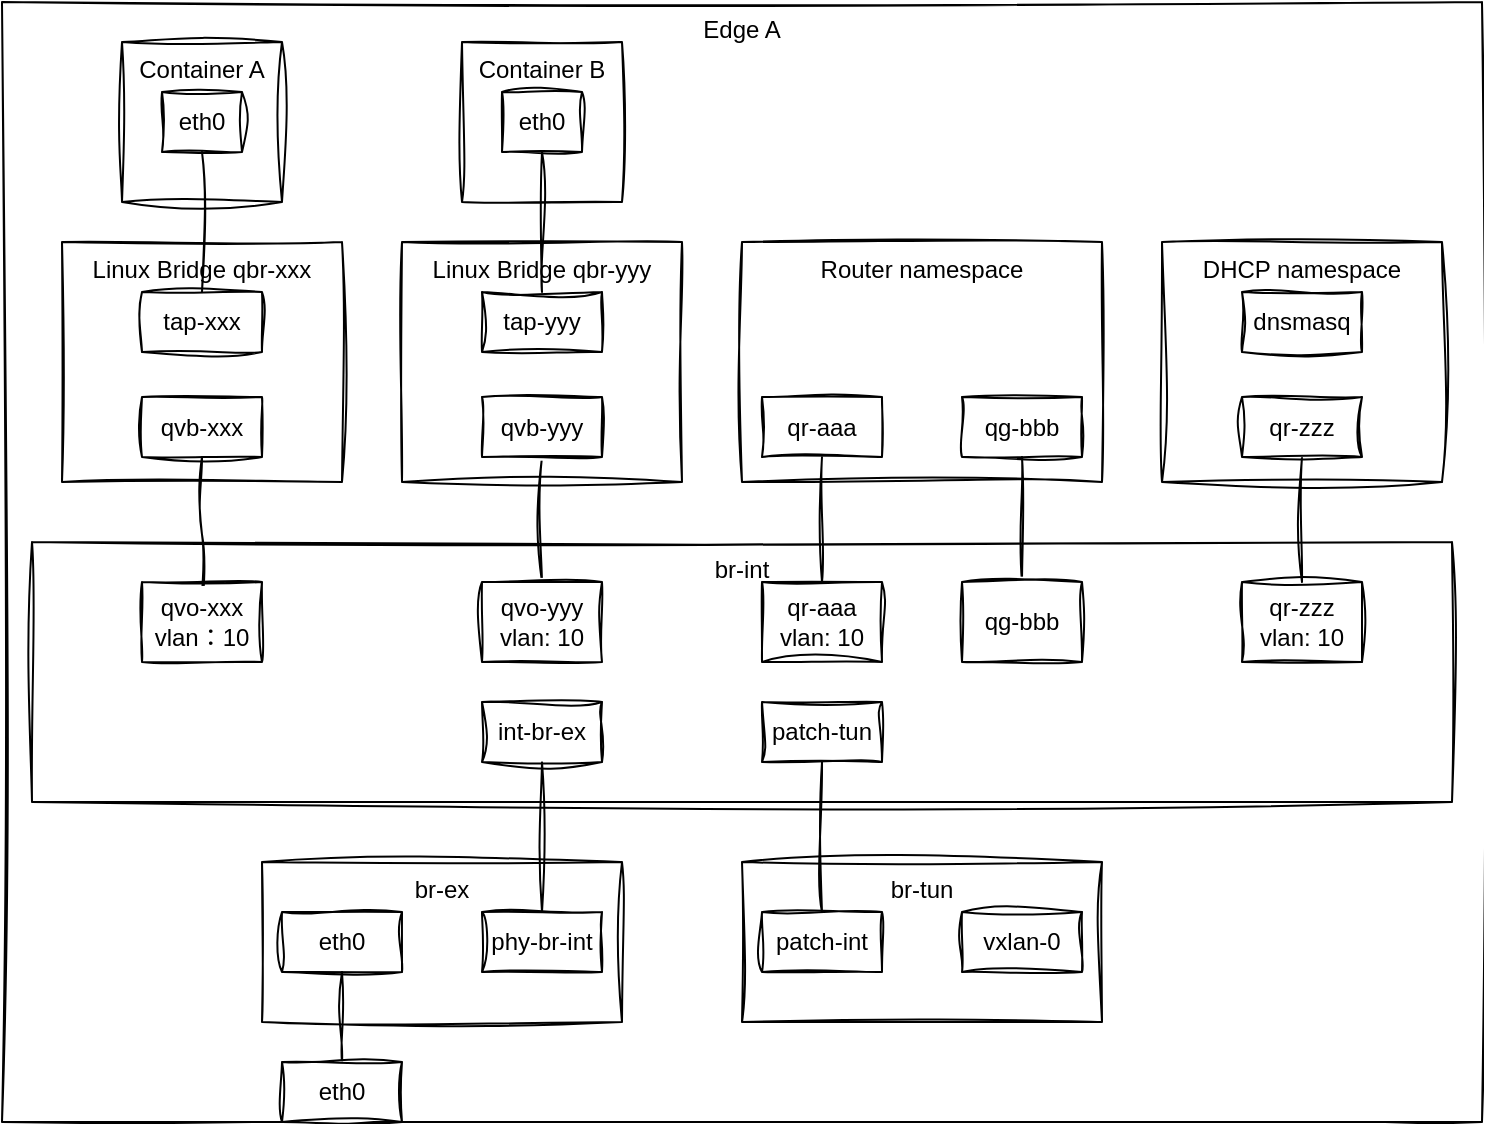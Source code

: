 <mxfile version="26.0.16" pages="5">
  <diagram name="单节点同一子网" id="o2GirT-IdrzoyhzsRZN8">
    <mxGraphModel dx="1434" dy="785" grid="1" gridSize="10" guides="1" tooltips="1" connect="1" arrows="1" fold="1" page="1" pageScale="1" pageWidth="827" pageHeight="1169" math="0" shadow="0">
      <root>
        <mxCell id="0" />
        <mxCell id="1" parent="0" />
        <mxCell id="E7XuRBrP9I16yyDcMiF2-3" value="Edge A" style="rounded=0;whiteSpace=wrap;html=1;verticalAlign=top;labelBackgroundColor=none;sketch=1;curveFitting=1;jiggle=2;" parent="1" vertex="1">
          <mxGeometry x="20" y="80" width="740" height="560" as="geometry" />
        </mxCell>
        <mxCell id="KOOwxzatVmSpQnOnulVU-6" value="Container A" style="whiteSpace=wrap;html=1;aspect=fixed;verticalAlign=top;align=center;fontFamily=Helvetica;fontSize=12;labelBackgroundColor=none;sketch=1;curveFitting=1;jiggle=2;rounded=0;" parent="1" vertex="1">
          <mxGeometry x="80" y="100" width="80" height="80" as="geometry" />
        </mxCell>
        <mxCell id="KOOwxzatVmSpQnOnulVU-11" value="eth0" style="rounded=0;whiteSpace=wrap;html=1;labelBackgroundColor=none;sketch=1;curveFitting=1;jiggle=2;" parent="1" vertex="1">
          <mxGeometry x="100" y="125" width="40" height="30" as="geometry" />
        </mxCell>
        <mxCell id="KOOwxzatVmSpQnOnulVU-14" value="Linux Bridge qbr-xxx" style="rounded=0;whiteSpace=wrap;html=1;verticalAlign=top;labelBackgroundColor=none;sketch=1;curveFitting=1;jiggle=2;" parent="1" vertex="1">
          <mxGeometry x="50" y="200" width="140" height="120" as="geometry" />
        </mxCell>
        <mxCell id="KOOwxzatVmSpQnOnulVU-12" value="tap-xxx" style="rounded=0;whiteSpace=wrap;html=1;labelBackgroundColor=none;sketch=1;curveFitting=1;jiggle=2;" parent="1" vertex="1">
          <mxGeometry x="90" y="225" width="60" height="30" as="geometry" />
        </mxCell>
        <mxCell id="KOOwxzatVmSpQnOnulVU-15" value="qvb-xxx" style="rounded=0;whiteSpace=wrap;html=1;labelBackgroundColor=none;sketch=1;curveFitting=1;jiggle=2;" parent="1" vertex="1">
          <mxGeometry x="90" y="277.5" width="60" height="30" as="geometry" />
        </mxCell>
        <mxCell id="KOOwxzatVmSpQnOnulVU-17" value="br-int" style="rounded=0;whiteSpace=wrap;html=1;verticalAlign=top;labelBackgroundColor=none;sketch=1;curveFitting=1;jiggle=2;" parent="1" vertex="1">
          <mxGeometry x="35" y="350" width="710" height="130" as="geometry" />
        </mxCell>
        <mxCell id="KOOwxzatVmSpQnOnulVU-19" value="DHCP namespace" style="rounded=0;whiteSpace=wrap;html=1;verticalAlign=top;labelBackgroundColor=none;sketch=1;curveFitting=1;jiggle=2;" parent="1" vertex="1">
          <mxGeometry x="600" y="200" width="140" height="120" as="geometry" />
        </mxCell>
        <mxCell id="E7XuRBrP9I16yyDcMiF2-2" style="edgeStyle=orthogonalEdgeStyle;rounded=0;orthogonalLoop=1;jettySize=auto;html=1;endArrow=none;startFill=0;labelBackgroundColor=none;fontColor=default;sketch=1;curveFitting=1;jiggle=2;" parent="1" source="KOOwxzatVmSpQnOnulVU-21" target="KOOwxzatVmSpQnOnulVU-25" edge="1">
          <mxGeometry relative="1" as="geometry" />
        </mxCell>
        <mxCell id="KOOwxzatVmSpQnOnulVU-21" value="qr-zzz" style="rounded=0;whiteSpace=wrap;html=1;labelBackgroundColor=none;sketch=1;curveFitting=1;jiggle=2;" parent="1" vertex="1">
          <mxGeometry x="640" y="277.5" width="60" height="30" as="geometry" />
        </mxCell>
        <mxCell id="KOOwxzatVmSpQnOnulVU-23" value="qr-aaa&lt;div&gt;vlan: 10&lt;/div&gt;" style="rounded=0;whiteSpace=wrap;html=1;labelBackgroundColor=none;sketch=1;curveFitting=1;jiggle=2;" parent="1" vertex="1">
          <mxGeometry x="400" y="370" width="60" height="40" as="geometry" />
        </mxCell>
        <mxCell id="KOOwxzatVmSpQnOnulVU-25" value="qr-zzz&lt;br&gt;vlan: 10" style="rounded=0;whiteSpace=wrap;html=1;labelBackgroundColor=none;sketch=1;curveFitting=1;jiggle=2;" parent="1" vertex="1">
          <mxGeometry x="640" y="370" width="60" height="40" as="geometry" />
        </mxCell>
        <mxCell id="KOOwxzatVmSpQnOnulVU-26" value="dnsmasq" style="rounded=0;whiteSpace=wrap;html=1;labelBackgroundColor=none;sketch=1;curveFitting=1;jiggle=2;" parent="1" vertex="1">
          <mxGeometry x="640" y="225" width="60" height="30" as="geometry" />
        </mxCell>
        <mxCell id="KOOwxzatVmSpQnOnulVU-27" value="Router namespace" style="rounded=0;whiteSpace=wrap;html=1;verticalAlign=top;labelBackgroundColor=none;sketch=1;curveFitting=1;jiggle=2;" parent="1" vertex="1">
          <mxGeometry x="390" y="200" width="180" height="120" as="geometry" />
        </mxCell>
        <mxCell id="e4THsjY1m9CHqS4a6q61-25" style="edgeStyle=orthogonalEdgeStyle;rounded=0;orthogonalLoop=1;jettySize=auto;html=1;endArrow=none;startFill=0;labelBackgroundColor=none;fontColor=default;sketch=1;curveFitting=1;jiggle=2;" parent="1" source="KOOwxzatVmSpQnOnulVU-28" target="KOOwxzatVmSpQnOnulVU-23" edge="1">
          <mxGeometry relative="1" as="geometry" />
        </mxCell>
        <mxCell id="KOOwxzatVmSpQnOnulVU-28" value="qr-aaa" style="rounded=0;whiteSpace=wrap;html=1;labelBackgroundColor=none;sketch=1;curveFitting=1;jiggle=2;" parent="1" vertex="1">
          <mxGeometry x="400" y="277.5" width="60" height="30" as="geometry" />
        </mxCell>
        <mxCell id="KOOwxzatVmSpQnOnulVU-50" style="edgeStyle=orthogonalEdgeStyle;rounded=0;orthogonalLoop=1;jettySize=auto;html=1;entryX=0.5;entryY=0;entryDx=0;entryDy=0;endArrow=none;startFill=0;labelBackgroundColor=none;fontColor=default;sketch=1;curveFitting=1;jiggle=2;" parent="1" source="KOOwxzatVmSpQnOnulVU-30" target="KOOwxzatVmSpQnOnulVU-49" edge="1">
          <mxGeometry relative="1" as="geometry" />
        </mxCell>
        <mxCell id="KOOwxzatVmSpQnOnulVU-31" value="br-tun&lt;div&gt;&lt;br&gt;&lt;/div&gt;" style="rounded=0;whiteSpace=wrap;html=1;verticalAlign=top;labelBackgroundColor=none;sketch=1;curveFitting=1;jiggle=2;" parent="1" vertex="1">
          <mxGeometry x="390" y="510" width="180" height="80" as="geometry" />
        </mxCell>
        <mxCell id="KOOwxzatVmSpQnOnulVU-32" value="br-ex&lt;div&gt;&lt;br&gt;&lt;/div&gt;" style="rounded=0;whiteSpace=wrap;html=1;verticalAlign=top;labelBackgroundColor=none;sketch=1;curveFitting=1;jiggle=2;" parent="1" vertex="1">
          <mxGeometry x="150" y="510" width="180" height="80" as="geometry" />
        </mxCell>
        <mxCell id="KOOwxzatVmSpQnOnulVU-33" value="eth0" style="rounded=0;whiteSpace=wrap;html=1;labelBackgroundColor=none;sketch=1;curveFitting=1;jiggle=2;" parent="1" vertex="1">
          <mxGeometry x="160" y="535" width="60" height="30" as="geometry" />
        </mxCell>
        <mxCell id="KOOwxzatVmSpQnOnulVU-36" value="patch-int" style="rounded=0;whiteSpace=wrap;html=1;labelBackgroundColor=none;sketch=1;curveFitting=1;jiggle=2;" parent="1" vertex="1">
          <mxGeometry x="400" y="535" width="60" height="30" as="geometry" />
        </mxCell>
        <mxCell id="KOOwxzatVmSpQnOnulVU-39" value="phy-br-int" style="rounded=0;whiteSpace=wrap;html=1;labelBackgroundColor=none;sketch=1;curveFitting=1;jiggle=2;" parent="1" vertex="1">
          <mxGeometry x="260" y="535" width="60" height="30" as="geometry" />
        </mxCell>
        <mxCell id="KOOwxzatVmSpQnOnulVU-43" style="rounded=0;orthogonalLoop=1;jettySize=auto;html=1;endArrow=none;endFill=1;startFill=0;edgeStyle=orthogonalEdgeStyle;labelBackgroundColor=none;fontColor=default;sketch=1;curveFitting=1;jiggle=2;" parent="1" source="KOOwxzatVmSpQnOnulVU-11" target="KOOwxzatVmSpQnOnulVU-12" edge="1">
          <mxGeometry relative="1" as="geometry" />
        </mxCell>
        <mxCell id="KOOwxzatVmSpQnOnulVU-47" style="edgeStyle=orthogonalEdgeStyle;rounded=0;orthogonalLoop=1;jettySize=auto;html=1;entryX=0.5;entryY=0;entryDx=0;entryDy=0;endArrow=none;startFill=0;labelBackgroundColor=none;fontColor=default;sketch=1;curveFitting=1;jiggle=2;" parent="1" source="KOOwxzatVmSpQnOnulVU-15" edge="1">
          <mxGeometry relative="1" as="geometry">
            <mxPoint x="120" y="385" as="targetPoint" />
          </mxGeometry>
        </mxCell>
        <mxCell id="KOOwxzatVmSpQnOnulVU-49" value="qg-bbb" style="rounded=0;whiteSpace=wrap;html=1;labelBackgroundColor=none;sketch=1;curveFitting=1;jiggle=2;" parent="1" vertex="1">
          <mxGeometry x="500" y="370" width="60" height="40" as="geometry" />
        </mxCell>
        <mxCell id="KOOwxzatVmSpQnOnulVU-54" style="edgeStyle=orthogonalEdgeStyle;rounded=0;orthogonalLoop=1;jettySize=auto;html=1;endArrow=none;startFill=0;labelBackgroundColor=none;fontColor=default;sketch=1;curveFitting=1;jiggle=2;" parent="1" source="KOOwxzatVmSpQnOnulVU-53" target="KOOwxzatVmSpQnOnulVU-33" edge="1">
          <mxGeometry relative="1" as="geometry" />
        </mxCell>
        <mxCell id="KOOwxzatVmSpQnOnulVU-53" value="eth0" style="rounded=0;whiteSpace=wrap;html=1;labelBackgroundColor=none;sketch=1;curveFitting=1;jiggle=2;" parent="1" vertex="1">
          <mxGeometry x="160" y="610" width="60" height="30" as="geometry" />
        </mxCell>
        <mxCell id="KOOwxzatVmSpQnOnulVU-89" value="vxlan-0" style="rounded=0;whiteSpace=wrap;html=1;labelBackgroundColor=none;sketch=1;curveFitting=1;jiggle=2;" parent="1" vertex="1">
          <mxGeometry x="500" y="535" width="60" height="30" as="geometry" />
        </mxCell>
        <mxCell id="e4THsjY1m9CHqS4a6q61-11" value="Container B" style="whiteSpace=wrap;html=1;aspect=fixed;verticalAlign=top;align=center;fontFamily=Helvetica;fontSize=12;labelBackgroundColor=none;sketch=1;curveFitting=1;jiggle=2;rounded=0;" parent="1" vertex="1">
          <mxGeometry x="250" y="100" width="80" height="80" as="geometry" />
        </mxCell>
        <mxCell id="e4THsjY1m9CHqS4a6q61-12" value="eth0" style="rounded=0;whiteSpace=wrap;html=1;labelBackgroundColor=none;sketch=1;curveFitting=1;jiggle=2;" parent="1" vertex="1">
          <mxGeometry x="270" y="125" width="40" height="30" as="geometry" />
        </mxCell>
        <mxCell id="e4THsjY1m9CHqS4a6q61-13" value="Linux Bridge qbr-yyy" style="rounded=0;whiteSpace=wrap;html=1;verticalAlign=top;labelBackgroundColor=none;sketch=1;curveFitting=1;jiggle=2;" parent="1" vertex="1">
          <mxGeometry x="220" y="200" width="140" height="120" as="geometry" />
        </mxCell>
        <mxCell id="e4THsjY1m9CHqS4a6q61-14" value="tap-yyy" style="rounded=0;whiteSpace=wrap;html=1;labelBackgroundColor=none;sketch=1;curveFitting=1;jiggle=2;" parent="1" vertex="1">
          <mxGeometry x="260" y="225" width="60" height="30" as="geometry" />
        </mxCell>
        <mxCell id="e4THsjY1m9CHqS4a6q61-26" style="edgeStyle=orthogonalEdgeStyle;rounded=0;orthogonalLoop=1;jettySize=auto;html=1;endArrow=none;startFill=0;labelBackgroundColor=none;fontColor=default;sketch=1;curveFitting=1;jiggle=2;" parent="1" source="e4THsjY1m9CHqS4a6q61-15" target="e4THsjY1m9CHqS4a6q61-18" edge="1">
          <mxGeometry relative="1" as="geometry" />
        </mxCell>
        <mxCell id="e4THsjY1m9CHqS4a6q61-15" value="qvb-yyy" style="rounded=0;whiteSpace=wrap;html=1;labelBackgroundColor=none;sketch=1;curveFitting=1;jiggle=2;" parent="1" vertex="1">
          <mxGeometry x="260" y="277.5" width="60" height="30" as="geometry" />
        </mxCell>
        <mxCell id="e4THsjY1m9CHqS4a6q61-16" style="rounded=0;orthogonalLoop=1;jettySize=auto;html=1;endArrow=none;endFill=1;startFill=0;edgeStyle=orthogonalEdgeStyle;labelBackgroundColor=none;fontColor=default;sketch=1;curveFitting=1;jiggle=2;" parent="1" source="e4THsjY1m9CHqS4a6q61-12" target="e4THsjY1m9CHqS4a6q61-14" edge="1">
          <mxGeometry relative="1" as="geometry" />
        </mxCell>
        <mxCell id="e4THsjY1m9CHqS4a6q61-17" value="qvo-xxx&lt;br&gt;vlan：10" style="rounded=0;whiteSpace=wrap;html=1;labelBackgroundColor=none;sketch=1;curveFitting=1;jiggle=2;" parent="1" vertex="1">
          <mxGeometry x="90" y="370" width="60" height="40" as="geometry" />
        </mxCell>
        <mxCell id="e4THsjY1m9CHqS4a6q61-18" value="qvo-yyy&lt;br&gt;vlan: 10" style="rounded=0;whiteSpace=wrap;html=1;labelBackgroundColor=none;sketch=1;curveFitting=1;jiggle=2;" parent="1" vertex="1">
          <mxGeometry x="260" y="370" width="60" height="40" as="geometry" />
        </mxCell>
        <mxCell id="e4THsjY1m9CHqS4a6q61-27" style="edgeStyle=orthogonalEdgeStyle;rounded=0;orthogonalLoop=1;jettySize=auto;html=1;entryX=0.5;entryY=0;entryDx=0;entryDy=0;endArrow=none;startFill=0;labelBackgroundColor=none;fontColor=default;sketch=1;curveFitting=1;jiggle=2;" parent="1" source="e4THsjY1m9CHqS4a6q61-19" target="KOOwxzatVmSpQnOnulVU-39" edge="1">
          <mxGeometry relative="1" as="geometry" />
        </mxCell>
        <mxCell id="e4THsjY1m9CHqS4a6q61-19" value="int-br-ex" style="rounded=0;whiteSpace=wrap;html=1;labelBackgroundColor=none;sketch=1;curveFitting=1;jiggle=2;" parent="1" vertex="1">
          <mxGeometry x="260" y="430" width="60" height="30" as="geometry" />
        </mxCell>
        <mxCell id="e4THsjY1m9CHqS4a6q61-28" style="edgeStyle=orthogonalEdgeStyle;rounded=0;orthogonalLoop=1;jettySize=auto;html=1;entryX=0.5;entryY=0;entryDx=0;entryDy=0;endArrow=none;startFill=0;labelBackgroundColor=none;fontColor=default;sketch=1;curveFitting=1;jiggle=2;" parent="1" source="e4THsjY1m9CHqS4a6q61-20" target="KOOwxzatVmSpQnOnulVU-36" edge="1">
          <mxGeometry relative="1" as="geometry" />
        </mxCell>
        <mxCell id="e4THsjY1m9CHqS4a6q61-20" value="patch-tun" style="rounded=0;whiteSpace=wrap;html=1;labelBackgroundColor=none;sketch=1;curveFitting=1;jiggle=2;" parent="1" vertex="1">
          <mxGeometry x="400" y="430" width="60" height="30" as="geometry" />
        </mxCell>
        <mxCell id="KOOwxzatVmSpQnOnulVU-30" value="qg-bbb" style="rounded=0;whiteSpace=wrap;html=1;labelBackgroundColor=none;sketch=1;curveFitting=1;jiggle=2;" parent="1" vertex="1">
          <mxGeometry x="500" y="277.5" width="60" height="30" as="geometry" />
        </mxCell>
      </root>
    </mxGraphModel>
  </diagram>
  <diagram name="单节点跨子网" id="ytccjeX7dCD-e_lx9v2M">
    <mxGraphModel dx="1434" dy="785" grid="1" gridSize="10" guides="1" tooltips="1" connect="1" arrows="1" fold="1" page="1" pageScale="1" pageWidth="827" pageHeight="1169" math="0" shadow="0">
      <root>
        <mxCell id="5wb59v2hoad51VSKKixd-0" />
        <mxCell id="5wb59v2hoad51VSKKixd-1" parent="5wb59v2hoad51VSKKixd-0" />
        <mxCell id="pOMdrrg6tlNgUdFkCGR8-0" value="Edge A" style="rounded=0;whiteSpace=wrap;html=1;verticalAlign=top;labelBackgroundColor=none;sketch=1;curveFitting=1;jiggle=2;" parent="5wb59v2hoad51VSKKixd-1" vertex="1">
          <mxGeometry y="80" width="890" height="560" as="geometry" />
        </mxCell>
        <mxCell id="pOMdrrg6tlNgUdFkCGR8-1" value="Container A" style="whiteSpace=wrap;html=1;aspect=fixed;verticalAlign=top;align=center;fontFamily=Helvetica;fontSize=12;labelBackgroundColor=none;sketch=1;curveFitting=1;jiggle=2;rounded=0;" parent="5wb59v2hoad51VSKKixd-1" vertex="1">
          <mxGeometry x="60" y="100" width="80" height="80" as="geometry" />
        </mxCell>
        <mxCell id="pOMdrrg6tlNgUdFkCGR8-2" value="eth0" style="rounded=0;whiteSpace=wrap;html=1;labelBackgroundColor=none;sketch=1;curveFitting=1;jiggle=2;" parent="5wb59v2hoad51VSKKixd-1" vertex="1">
          <mxGeometry x="80" y="125" width="40" height="30" as="geometry" />
        </mxCell>
        <mxCell id="pOMdrrg6tlNgUdFkCGR8-3" value="Linux Bridge qbr-xxx" style="rounded=0;whiteSpace=wrap;html=1;verticalAlign=top;labelBackgroundColor=none;sketch=1;curveFitting=1;jiggle=2;" parent="5wb59v2hoad51VSKKixd-1" vertex="1">
          <mxGeometry x="30" y="200" width="140" height="120" as="geometry" />
        </mxCell>
        <mxCell id="pOMdrrg6tlNgUdFkCGR8-4" value="tap-xxx" style="rounded=0;whiteSpace=wrap;html=1;labelBackgroundColor=none;sketch=1;curveFitting=1;jiggle=2;" parent="5wb59v2hoad51VSKKixd-1" vertex="1">
          <mxGeometry x="70" y="225" width="60" height="30" as="geometry" />
        </mxCell>
        <mxCell id="pOMdrrg6tlNgUdFkCGR8-5" value="qvb-xxx" style="rounded=0;whiteSpace=wrap;html=1;labelBackgroundColor=none;sketch=1;curveFitting=1;jiggle=2;" parent="5wb59v2hoad51VSKKixd-1" vertex="1">
          <mxGeometry x="70" y="277.5" width="60" height="30" as="geometry" />
        </mxCell>
        <mxCell id="pOMdrrg6tlNgUdFkCGR8-6" value="br-int" style="rounded=0;whiteSpace=wrap;html=1;verticalAlign=top;labelBackgroundColor=none;sketch=1;curveFitting=1;jiggle=2;" parent="5wb59v2hoad51VSKKixd-1" vertex="1">
          <mxGeometry x="15" y="350" width="855" height="130" as="geometry" />
        </mxCell>
        <mxCell id="pOMdrrg6tlNgUdFkCGR8-7" value="DHCP namespace" style="rounded=0;whiteSpace=wrap;html=1;verticalAlign=top;labelBackgroundColor=none;sketch=1;curveFitting=1;jiggle=2;" parent="5wb59v2hoad51VSKKixd-1" vertex="1">
          <mxGeometry x="680" y="200" width="180" height="120" as="geometry" />
        </mxCell>
        <mxCell id="pOMdrrg6tlNgUdFkCGR8-8" style="edgeStyle=orthogonalEdgeStyle;rounded=0;orthogonalLoop=1;jettySize=auto;html=1;endArrow=none;startFill=0;labelBackgroundColor=none;fontColor=default;sketch=1;curveFitting=1;jiggle=2;" parent="5wb59v2hoad51VSKKixd-1" source="pOMdrrg6tlNgUdFkCGR8-9" target="pOMdrrg6tlNgUdFkCGR8-11" edge="1">
          <mxGeometry relative="1" as="geometry" />
        </mxCell>
        <mxCell id="pOMdrrg6tlNgUdFkCGR8-9" value="qr-mmm" style="rounded=0;whiteSpace=wrap;html=1;labelBackgroundColor=none;sketch=1;curveFitting=1;jiggle=2;" parent="5wb59v2hoad51VSKKixd-1" vertex="1">
          <mxGeometry x="690" y="277.5" width="60" height="30" as="geometry" />
        </mxCell>
        <mxCell id="pOMdrrg6tlNgUdFkCGR8-10" value="qr-aaa&lt;div&gt;vlan: 10&lt;/div&gt;" style="rounded=0;whiteSpace=wrap;html=1;labelBackgroundColor=none;sketch=1;curveFitting=1;jiggle=2;" parent="5wb59v2hoad51VSKKixd-1" vertex="1">
          <mxGeometry x="380" y="370" width="60" height="40" as="geometry" />
        </mxCell>
        <mxCell id="pOMdrrg6tlNgUdFkCGR8-11" value="qr-mmm&lt;br&gt;vlan: 10" style="rounded=0;whiteSpace=wrap;html=1;labelBackgroundColor=none;sketch=1;curveFitting=1;jiggle=2;" parent="5wb59v2hoad51VSKKixd-1" vertex="1">
          <mxGeometry x="690" y="370" width="60" height="40" as="geometry" />
        </mxCell>
        <mxCell id="pOMdrrg6tlNgUdFkCGR8-12" value="dnsmasq" style="rounded=0;whiteSpace=wrap;html=1;labelBackgroundColor=none;sketch=1;curveFitting=1;jiggle=2;" parent="5wb59v2hoad51VSKKixd-1" vertex="1">
          <mxGeometry x="690" y="225" width="60" height="30" as="geometry" />
        </mxCell>
        <mxCell id="pOMdrrg6tlNgUdFkCGR8-13" value="Router namespace" style="rounded=0;whiteSpace=wrap;html=1;verticalAlign=top;labelBackgroundColor=none;sketch=1;curveFitting=1;jiggle=2;" parent="5wb59v2hoad51VSKKixd-1" vertex="1">
          <mxGeometry x="370" y="200" width="280" height="120" as="geometry" />
        </mxCell>
        <mxCell id="pOMdrrg6tlNgUdFkCGR8-14" style="edgeStyle=orthogonalEdgeStyle;rounded=0;orthogonalLoop=1;jettySize=auto;html=1;endArrow=none;startFill=0;labelBackgroundColor=none;fontColor=default;sketch=1;curveFitting=1;jiggle=2;" parent="5wb59v2hoad51VSKKixd-1" source="pOMdrrg6tlNgUdFkCGR8-15" target="pOMdrrg6tlNgUdFkCGR8-10" edge="1">
          <mxGeometry relative="1" as="geometry" />
        </mxCell>
        <mxCell id="pOMdrrg6tlNgUdFkCGR8-15" value="qr-aaa" style="rounded=0;whiteSpace=wrap;html=1;labelBackgroundColor=none;sketch=1;curveFitting=1;jiggle=2;" parent="5wb59v2hoad51VSKKixd-1" vertex="1">
          <mxGeometry x="380" y="277.5" width="60" height="30" as="geometry" />
        </mxCell>
        <mxCell id="pOMdrrg6tlNgUdFkCGR8-16" style="edgeStyle=orthogonalEdgeStyle;rounded=0;orthogonalLoop=1;jettySize=auto;html=1;entryX=0.5;entryY=0;entryDx=0;entryDy=0;endArrow=none;startFill=0;labelBackgroundColor=none;fontColor=default;sketch=1;curveFitting=1;jiggle=2;" parent="5wb59v2hoad51VSKKixd-1" source="pOMdrrg6tlNgUdFkCGR8-41" target="pOMdrrg6tlNgUdFkCGR8-24" edge="1">
          <mxGeometry relative="1" as="geometry" />
        </mxCell>
        <mxCell id="pOMdrrg6tlNgUdFkCGR8-17" value="br-tun&lt;div&gt;&lt;br&gt;&lt;/div&gt;" style="rounded=0;whiteSpace=wrap;html=1;verticalAlign=top;labelBackgroundColor=none;sketch=1;curveFitting=1;jiggle=2;" parent="5wb59v2hoad51VSKKixd-1" vertex="1">
          <mxGeometry x="370" y="510" width="180" height="80" as="geometry" />
        </mxCell>
        <mxCell id="pOMdrrg6tlNgUdFkCGR8-18" value="br-ex&lt;div&gt;&lt;br&gt;&lt;/div&gt;" style="rounded=0;whiteSpace=wrap;html=1;verticalAlign=top;labelBackgroundColor=none;sketch=1;curveFitting=1;jiggle=2;" parent="5wb59v2hoad51VSKKixd-1" vertex="1">
          <mxGeometry x="130" y="510" width="180" height="80" as="geometry" />
        </mxCell>
        <mxCell id="pOMdrrg6tlNgUdFkCGR8-19" value="eth0" style="rounded=0;whiteSpace=wrap;html=1;labelBackgroundColor=none;sketch=1;curveFitting=1;jiggle=2;" parent="5wb59v2hoad51VSKKixd-1" vertex="1">
          <mxGeometry x="140" y="535" width="60" height="30" as="geometry" />
        </mxCell>
        <mxCell id="pOMdrrg6tlNgUdFkCGR8-20" value="patch-int" style="rounded=0;whiteSpace=wrap;html=1;labelBackgroundColor=none;sketch=1;curveFitting=1;jiggle=2;" parent="5wb59v2hoad51VSKKixd-1" vertex="1">
          <mxGeometry x="380" y="535" width="60" height="30" as="geometry" />
        </mxCell>
        <mxCell id="pOMdrrg6tlNgUdFkCGR8-21" value="phy-br-int" style="rounded=0;whiteSpace=wrap;html=1;labelBackgroundColor=none;sketch=1;curveFitting=1;jiggle=2;" parent="5wb59v2hoad51VSKKixd-1" vertex="1">
          <mxGeometry x="240" y="535" width="60" height="30" as="geometry" />
        </mxCell>
        <mxCell id="pOMdrrg6tlNgUdFkCGR8-22" style="rounded=0;orthogonalLoop=1;jettySize=auto;html=1;endArrow=none;endFill=1;startFill=0;edgeStyle=orthogonalEdgeStyle;labelBackgroundColor=none;fontColor=default;sketch=1;curveFitting=1;jiggle=2;" parent="5wb59v2hoad51VSKKixd-1" source="pOMdrrg6tlNgUdFkCGR8-2" target="pOMdrrg6tlNgUdFkCGR8-4" edge="1">
          <mxGeometry relative="1" as="geometry" />
        </mxCell>
        <mxCell id="pOMdrrg6tlNgUdFkCGR8-23" style="edgeStyle=orthogonalEdgeStyle;rounded=0;orthogonalLoop=1;jettySize=auto;html=1;entryX=0.5;entryY=0;entryDx=0;entryDy=0;endArrow=none;startFill=0;labelBackgroundColor=none;fontColor=default;sketch=1;curveFitting=1;jiggle=2;" parent="5wb59v2hoad51VSKKixd-1" source="pOMdrrg6tlNgUdFkCGR8-5" edge="1">
          <mxGeometry relative="1" as="geometry">
            <mxPoint x="100" y="385" as="targetPoint" />
          </mxGeometry>
        </mxCell>
        <mxCell id="pOMdrrg6tlNgUdFkCGR8-24" value="qr-bbb&lt;div&gt;vlan: 20&lt;/div&gt;" style="rounded=0;whiteSpace=wrap;html=1;labelBackgroundColor=none;sketch=1;curveFitting=1;jiggle=2;" parent="5wb59v2hoad51VSKKixd-1" vertex="1">
          <mxGeometry x="480" y="370" width="60" height="40" as="geometry" />
        </mxCell>
        <mxCell id="pOMdrrg6tlNgUdFkCGR8-25" style="edgeStyle=orthogonalEdgeStyle;rounded=0;orthogonalLoop=1;jettySize=auto;html=1;endArrow=none;startFill=0;labelBackgroundColor=none;fontColor=default;sketch=1;curveFitting=1;jiggle=2;" parent="5wb59v2hoad51VSKKixd-1" source="pOMdrrg6tlNgUdFkCGR8-26" target="pOMdrrg6tlNgUdFkCGR8-19" edge="1">
          <mxGeometry relative="1" as="geometry" />
        </mxCell>
        <mxCell id="pOMdrrg6tlNgUdFkCGR8-26" value="eth0" style="rounded=0;whiteSpace=wrap;html=1;labelBackgroundColor=none;sketch=1;curveFitting=1;jiggle=2;" parent="5wb59v2hoad51VSKKixd-1" vertex="1">
          <mxGeometry x="140" y="610" width="60" height="30" as="geometry" />
        </mxCell>
        <mxCell id="pOMdrrg6tlNgUdFkCGR8-27" value="vxlan-0" style="rounded=0;whiteSpace=wrap;html=1;labelBackgroundColor=none;sketch=1;curveFitting=1;jiggle=2;" parent="5wb59v2hoad51VSKKixd-1" vertex="1">
          <mxGeometry x="480" y="535" width="60" height="30" as="geometry" />
        </mxCell>
        <mxCell id="pOMdrrg6tlNgUdFkCGR8-28" value="Container B" style="whiteSpace=wrap;html=1;aspect=fixed;verticalAlign=top;align=center;fontFamily=Helvetica;fontSize=12;labelBackgroundColor=none;sketch=1;curveFitting=1;jiggle=2;rounded=0;" parent="5wb59v2hoad51VSKKixd-1" vertex="1">
          <mxGeometry x="230" y="100" width="80" height="80" as="geometry" />
        </mxCell>
        <mxCell id="pOMdrrg6tlNgUdFkCGR8-29" value="eth0" style="rounded=0;whiteSpace=wrap;html=1;labelBackgroundColor=none;sketch=1;curveFitting=1;jiggle=2;" parent="5wb59v2hoad51VSKKixd-1" vertex="1">
          <mxGeometry x="250" y="125" width="40" height="30" as="geometry" />
        </mxCell>
        <mxCell id="pOMdrrg6tlNgUdFkCGR8-30" value="Linux Bridge qbr-yyy" style="rounded=0;whiteSpace=wrap;html=1;verticalAlign=top;labelBackgroundColor=none;sketch=1;curveFitting=1;jiggle=2;" parent="5wb59v2hoad51VSKKixd-1" vertex="1">
          <mxGeometry x="200" y="200" width="140" height="120" as="geometry" />
        </mxCell>
        <mxCell id="pOMdrrg6tlNgUdFkCGR8-31" value="tap-yyy" style="rounded=0;whiteSpace=wrap;html=1;labelBackgroundColor=none;sketch=1;curveFitting=1;jiggle=2;" parent="5wb59v2hoad51VSKKixd-1" vertex="1">
          <mxGeometry x="240" y="225" width="60" height="30" as="geometry" />
        </mxCell>
        <mxCell id="pOMdrrg6tlNgUdFkCGR8-32" style="edgeStyle=orthogonalEdgeStyle;rounded=0;orthogonalLoop=1;jettySize=auto;html=1;endArrow=none;startFill=0;labelBackgroundColor=none;fontColor=default;sketch=1;curveFitting=1;jiggle=2;" parent="5wb59v2hoad51VSKKixd-1" source="pOMdrrg6tlNgUdFkCGR8-33" target="pOMdrrg6tlNgUdFkCGR8-36" edge="1">
          <mxGeometry relative="1" as="geometry" />
        </mxCell>
        <mxCell id="pOMdrrg6tlNgUdFkCGR8-33" value="qvb-yyy" style="rounded=0;whiteSpace=wrap;html=1;labelBackgroundColor=none;sketch=1;curveFitting=1;jiggle=2;" parent="5wb59v2hoad51VSKKixd-1" vertex="1">
          <mxGeometry x="240" y="277.5" width="60" height="30" as="geometry" />
        </mxCell>
        <mxCell id="pOMdrrg6tlNgUdFkCGR8-34" style="rounded=0;orthogonalLoop=1;jettySize=auto;html=1;endArrow=none;endFill=1;startFill=0;edgeStyle=orthogonalEdgeStyle;labelBackgroundColor=none;fontColor=default;sketch=1;curveFitting=1;jiggle=2;" parent="5wb59v2hoad51VSKKixd-1" source="pOMdrrg6tlNgUdFkCGR8-29" target="pOMdrrg6tlNgUdFkCGR8-31" edge="1">
          <mxGeometry relative="1" as="geometry" />
        </mxCell>
        <mxCell id="pOMdrrg6tlNgUdFkCGR8-35" value="qvo-xxx&lt;br&gt;vlan：10" style="rounded=0;whiteSpace=wrap;html=1;labelBackgroundColor=none;sketch=1;curveFitting=1;jiggle=2;" parent="5wb59v2hoad51VSKKixd-1" vertex="1">
          <mxGeometry x="70" y="370" width="60" height="40" as="geometry" />
        </mxCell>
        <mxCell id="pOMdrrg6tlNgUdFkCGR8-36" value="qvo-yyy&lt;br&gt;vlan: 20" style="rounded=0;whiteSpace=wrap;html=1;labelBackgroundColor=none;sketch=1;curveFitting=1;jiggle=2;" parent="5wb59v2hoad51VSKKixd-1" vertex="1">
          <mxGeometry x="240" y="370" width="60" height="40" as="geometry" />
        </mxCell>
        <mxCell id="pOMdrrg6tlNgUdFkCGR8-37" style="edgeStyle=orthogonalEdgeStyle;rounded=0;orthogonalLoop=1;jettySize=auto;html=1;entryX=0.5;entryY=0;entryDx=0;entryDy=0;endArrow=none;startFill=0;labelBackgroundColor=none;fontColor=default;sketch=1;curveFitting=1;jiggle=2;" parent="5wb59v2hoad51VSKKixd-1" source="pOMdrrg6tlNgUdFkCGR8-38" target="pOMdrrg6tlNgUdFkCGR8-21" edge="1">
          <mxGeometry relative="1" as="geometry" />
        </mxCell>
        <mxCell id="pOMdrrg6tlNgUdFkCGR8-38" value="int-br-ex" style="rounded=0;whiteSpace=wrap;html=1;labelBackgroundColor=none;sketch=1;curveFitting=1;jiggle=2;" parent="5wb59v2hoad51VSKKixd-1" vertex="1">
          <mxGeometry x="240" y="430" width="60" height="30" as="geometry" />
        </mxCell>
        <mxCell id="pOMdrrg6tlNgUdFkCGR8-39" style="edgeStyle=orthogonalEdgeStyle;rounded=0;orthogonalLoop=1;jettySize=auto;html=1;entryX=0.5;entryY=0;entryDx=0;entryDy=0;endArrow=none;startFill=0;labelBackgroundColor=none;fontColor=default;sketch=1;curveFitting=1;jiggle=2;" parent="5wb59v2hoad51VSKKixd-1" source="pOMdrrg6tlNgUdFkCGR8-40" target="pOMdrrg6tlNgUdFkCGR8-20" edge="1">
          <mxGeometry relative="1" as="geometry" />
        </mxCell>
        <mxCell id="pOMdrrg6tlNgUdFkCGR8-40" value="patch-tun" style="rounded=0;whiteSpace=wrap;html=1;labelBackgroundColor=none;sketch=1;curveFitting=1;jiggle=2;" parent="5wb59v2hoad51VSKKixd-1" vertex="1">
          <mxGeometry x="380" y="430" width="60" height="30" as="geometry" />
        </mxCell>
        <mxCell id="pOMdrrg6tlNgUdFkCGR8-41" value="qr-bbb" style="rounded=0;whiteSpace=wrap;html=1;labelBackgroundColor=none;sketch=1;curveFitting=1;jiggle=2;" parent="5wb59v2hoad51VSKKixd-1" vertex="1">
          <mxGeometry x="480" y="277.5" width="60" height="30" as="geometry" />
        </mxCell>
        <mxCell id="pOMdrrg6tlNgUdFkCGR8-44" style="edgeStyle=orthogonalEdgeStyle;rounded=0;orthogonalLoop=1;jettySize=auto;html=1;entryX=0.5;entryY=0;entryDx=0;entryDy=0;endArrow=none;startFill=0;labelBackgroundColor=none;fontColor=default;sketch=1;curveFitting=1;jiggle=2;" parent="5wb59v2hoad51VSKKixd-1" source="pOMdrrg6tlNgUdFkCGR8-42" target="pOMdrrg6tlNgUdFkCGR8-43" edge="1">
          <mxGeometry relative="1" as="geometry" />
        </mxCell>
        <mxCell id="pOMdrrg6tlNgUdFkCGR8-42" value="qg-ccc" style="rounded=0;whiteSpace=wrap;html=1;labelBackgroundColor=none;sketch=1;curveFitting=1;jiggle=2;" parent="5wb59v2hoad51VSKKixd-1" vertex="1">
          <mxGeometry x="580" y="277.5" width="60" height="30" as="geometry" />
        </mxCell>
        <mxCell id="pOMdrrg6tlNgUdFkCGR8-43" value="qg-ccc" style="rounded=0;whiteSpace=wrap;html=1;labelBackgroundColor=none;sketch=1;curveFitting=1;jiggle=2;" parent="5wb59v2hoad51VSKKixd-1" vertex="1">
          <mxGeometry x="580" y="370" width="60" height="40" as="geometry" />
        </mxCell>
        <mxCell id="Wq6nGG9hzPGJY9An5VRP-0" style="edgeStyle=orthogonalEdgeStyle;rounded=0;orthogonalLoop=1;jettySize=auto;html=1;endArrow=none;startFill=0;labelBackgroundColor=none;fontColor=default;sketch=1;curveFitting=1;jiggle=2;" parent="5wb59v2hoad51VSKKixd-1" source="pOMdrrg6tlNgUdFkCGR8-45" target="pOMdrrg6tlNgUdFkCGR8-47" edge="1">
          <mxGeometry relative="1" as="geometry" />
        </mxCell>
        <mxCell id="pOMdrrg6tlNgUdFkCGR8-45" value="qr-nnn" style="rounded=0;whiteSpace=wrap;html=1;labelBackgroundColor=none;sketch=1;curveFitting=1;jiggle=2;" parent="5wb59v2hoad51VSKKixd-1" vertex="1">
          <mxGeometry x="790" y="277.5" width="60" height="30" as="geometry" />
        </mxCell>
        <mxCell id="pOMdrrg6tlNgUdFkCGR8-47" value="qr-nnn&lt;div&gt;vlan: 20&lt;/div&gt;" style="rounded=0;whiteSpace=wrap;html=1;labelBackgroundColor=none;sketch=1;curveFitting=1;jiggle=2;" parent="5wb59v2hoad51VSKKixd-1" vertex="1">
          <mxGeometry x="790" y="370" width="60" height="40" as="geometry" />
        </mxCell>
        <mxCell id="pOMdrrg6tlNgUdFkCGR8-48" value="dnsmasq" style="rounded=0;whiteSpace=wrap;html=1;labelBackgroundColor=none;sketch=1;curveFitting=1;jiggle=2;" parent="5wb59v2hoad51VSKKixd-1" vertex="1">
          <mxGeometry x="790" y="225" width="60" height="30" as="geometry" />
        </mxCell>
      </root>
    </mxGraphModel>
  </diagram>
  <diagram name="多节点同一子网" id="MN9ljoQ8KIfKA037NhYA">
    <mxGraphModel dx="2261" dy="785" grid="1" gridSize="10" guides="1" tooltips="1" connect="1" arrows="1" fold="1" page="1" pageScale="1" pageWidth="827" pageHeight="1169" math="0" shadow="0">
      <root>
        <mxCell id="ND7bHLR5GJCtJYwD09gh-0" />
        <mxCell id="ND7bHLR5GJCtJYwD09gh-1" parent="ND7bHLR5GJCtJYwD09gh-0" />
        <mxCell id="AJSnGZKcs8ImaNjPrj9h-0" value="Edge A" style="rounded=0;whiteSpace=wrap;html=1;verticalAlign=top;sketch=1;curveFitting=1;jiggle=2;" parent="ND7bHLR5GJCtJYwD09gh-1" vertex="1">
          <mxGeometry x="-810" y="120" width="740" height="560" as="geometry" />
        </mxCell>
        <mxCell id="AJSnGZKcs8ImaNjPrj9h-1" value="Container A" style="whiteSpace=wrap;html=1;aspect=fixed;verticalAlign=top;strokeColor=default;align=center;fontFamily=Helvetica;fontSize=12;fontColor=default;fillColor=default;sketch=1;curveFitting=1;jiggle=2;" parent="ND7bHLR5GJCtJYwD09gh-1" vertex="1">
          <mxGeometry x="-750" y="140" width="80" height="80" as="geometry" />
        </mxCell>
        <mxCell id="AJSnGZKcs8ImaNjPrj9h-2" value="eth0" style="rounded=0;whiteSpace=wrap;html=1;sketch=1;curveFitting=1;jiggle=2;" parent="ND7bHLR5GJCtJYwD09gh-1" vertex="1">
          <mxGeometry x="-730" y="165" width="40" height="30" as="geometry" />
        </mxCell>
        <mxCell id="AJSnGZKcs8ImaNjPrj9h-3" value="Linux Bridge qbr-xxx" style="rounded=0;whiteSpace=wrap;html=1;verticalAlign=top;sketch=1;curveFitting=1;jiggle=2;" parent="ND7bHLR5GJCtJYwD09gh-1" vertex="1">
          <mxGeometry x="-780" y="240" width="140" height="120" as="geometry" />
        </mxCell>
        <mxCell id="AJSnGZKcs8ImaNjPrj9h-4" value="tap-xxx" style="rounded=0;whiteSpace=wrap;html=1;sketch=1;curveFitting=1;jiggle=2;" parent="ND7bHLR5GJCtJYwD09gh-1" vertex="1">
          <mxGeometry x="-740" y="265" width="60" height="30" as="geometry" />
        </mxCell>
        <mxCell id="AJSnGZKcs8ImaNjPrj9h-5" value="qvb-xxx" style="rounded=0;whiteSpace=wrap;html=1;sketch=1;curveFitting=1;jiggle=2;" parent="ND7bHLR5GJCtJYwD09gh-1" vertex="1">
          <mxGeometry x="-740" y="317.5" width="60" height="30" as="geometry" />
        </mxCell>
        <mxCell id="AJSnGZKcs8ImaNjPrj9h-6" value="br-int" style="rounded=0;whiteSpace=wrap;html=1;verticalAlign=top;sketch=1;curveFitting=1;jiggle=2;" parent="ND7bHLR5GJCtJYwD09gh-1" vertex="1">
          <mxGeometry x="-795" y="390" width="710" height="130" as="geometry" />
        </mxCell>
        <mxCell id="AJSnGZKcs8ImaNjPrj9h-7" value="DHCP namespace" style="rounded=0;whiteSpace=wrap;html=1;verticalAlign=top;sketch=1;curveFitting=1;jiggle=2;" parent="ND7bHLR5GJCtJYwD09gh-1" vertex="1">
          <mxGeometry x="-230" y="240" width="140" height="120" as="geometry" />
        </mxCell>
        <mxCell id="AJSnGZKcs8ImaNjPrj9h-8" style="edgeStyle=orthogonalEdgeStyle;rounded=0;orthogonalLoop=1;jettySize=auto;html=1;endArrow=none;startFill=0;sketch=1;curveFitting=1;jiggle=2;" parent="ND7bHLR5GJCtJYwD09gh-1" source="AJSnGZKcs8ImaNjPrj9h-9" target="AJSnGZKcs8ImaNjPrj9h-11" edge="1">
          <mxGeometry relative="1" as="geometry" />
        </mxCell>
        <mxCell id="AJSnGZKcs8ImaNjPrj9h-9" value="qr-zzz" style="rounded=0;whiteSpace=wrap;html=1;sketch=1;curveFitting=1;jiggle=2;" parent="ND7bHLR5GJCtJYwD09gh-1" vertex="1">
          <mxGeometry x="-190" y="317.5" width="60" height="30" as="geometry" />
        </mxCell>
        <mxCell id="AJSnGZKcs8ImaNjPrj9h-10" value="qr-aaa&lt;div&gt;vlan: 10&lt;/div&gt;" style="rounded=0;whiteSpace=wrap;html=1;sketch=1;curveFitting=1;jiggle=2;" parent="ND7bHLR5GJCtJYwD09gh-1" vertex="1">
          <mxGeometry x="-430" y="410" width="60" height="40" as="geometry" />
        </mxCell>
        <mxCell id="AJSnGZKcs8ImaNjPrj9h-11" value="qr-zzz&lt;br&gt;vlan: 10" style="rounded=0;whiteSpace=wrap;html=1;sketch=1;curveFitting=1;jiggle=2;" parent="ND7bHLR5GJCtJYwD09gh-1" vertex="1">
          <mxGeometry x="-190" y="410" width="60" height="40" as="geometry" />
        </mxCell>
        <mxCell id="AJSnGZKcs8ImaNjPrj9h-12" value="dnsmasq" style="rounded=0;whiteSpace=wrap;html=1;sketch=1;curveFitting=1;jiggle=2;" parent="ND7bHLR5GJCtJYwD09gh-1" vertex="1">
          <mxGeometry x="-190" y="265" width="60" height="30" as="geometry" />
        </mxCell>
        <mxCell id="AJSnGZKcs8ImaNjPrj9h-13" value="Router namespace" style="rounded=0;whiteSpace=wrap;html=1;verticalAlign=top;sketch=1;curveFitting=1;jiggle=2;" parent="ND7bHLR5GJCtJYwD09gh-1" vertex="1">
          <mxGeometry x="-440" y="240" width="180" height="120" as="geometry" />
        </mxCell>
        <mxCell id="AJSnGZKcs8ImaNjPrj9h-14" style="edgeStyle=orthogonalEdgeStyle;rounded=0;orthogonalLoop=1;jettySize=auto;html=1;endArrow=none;startFill=0;sketch=1;curveFitting=1;jiggle=2;" parent="ND7bHLR5GJCtJYwD09gh-1" source="AJSnGZKcs8ImaNjPrj9h-15" target="AJSnGZKcs8ImaNjPrj9h-10" edge="1">
          <mxGeometry relative="1" as="geometry" />
        </mxCell>
        <mxCell id="AJSnGZKcs8ImaNjPrj9h-15" value="qr-aaa" style="rounded=0;whiteSpace=wrap;html=1;sketch=1;curveFitting=1;jiggle=2;" parent="ND7bHLR5GJCtJYwD09gh-1" vertex="1">
          <mxGeometry x="-430" y="317.5" width="60" height="30" as="geometry" />
        </mxCell>
        <mxCell id="AJSnGZKcs8ImaNjPrj9h-16" style="edgeStyle=orthogonalEdgeStyle;rounded=0;orthogonalLoop=1;jettySize=auto;html=1;entryX=0.5;entryY=0;entryDx=0;entryDy=0;endArrow=none;startFill=0;sketch=1;curveFitting=1;jiggle=2;" parent="ND7bHLR5GJCtJYwD09gh-1" source="AJSnGZKcs8ImaNjPrj9h-41" target="AJSnGZKcs8ImaNjPrj9h-24" edge="1">
          <mxGeometry relative="1" as="geometry" />
        </mxCell>
        <mxCell id="AJSnGZKcs8ImaNjPrj9h-17" value="br-tun&lt;div&gt;&lt;br&gt;&lt;/div&gt;" style="rounded=0;whiteSpace=wrap;html=1;verticalAlign=top;sketch=1;curveFitting=1;jiggle=2;" parent="ND7bHLR5GJCtJYwD09gh-1" vertex="1">
          <mxGeometry x="-440" y="550" width="180" height="80" as="geometry" />
        </mxCell>
        <mxCell id="AJSnGZKcs8ImaNjPrj9h-18" value="br-ex&lt;div&gt;&lt;br&gt;&lt;/div&gt;" style="rounded=0;whiteSpace=wrap;html=1;verticalAlign=top;sketch=1;curveFitting=1;jiggle=2;" parent="ND7bHLR5GJCtJYwD09gh-1" vertex="1">
          <mxGeometry x="-680" y="550" width="180" height="80" as="geometry" />
        </mxCell>
        <mxCell id="AJSnGZKcs8ImaNjPrj9h-19" value="eth0" style="rounded=0;whiteSpace=wrap;html=1;sketch=1;curveFitting=1;jiggle=2;" parent="ND7bHLR5GJCtJYwD09gh-1" vertex="1">
          <mxGeometry x="-670" y="575" width="60" height="30" as="geometry" />
        </mxCell>
        <mxCell id="AJSnGZKcs8ImaNjPrj9h-20" value="patch-int" style="rounded=0;whiteSpace=wrap;html=1;sketch=1;curveFitting=1;jiggle=2;" parent="ND7bHLR5GJCtJYwD09gh-1" vertex="1">
          <mxGeometry x="-430" y="575" width="60" height="30" as="geometry" />
        </mxCell>
        <mxCell id="AJSnGZKcs8ImaNjPrj9h-21" value="phy-br-int" style="rounded=0;whiteSpace=wrap;html=1;sketch=1;curveFitting=1;jiggle=2;" parent="ND7bHLR5GJCtJYwD09gh-1" vertex="1">
          <mxGeometry x="-570" y="575" width="60" height="30" as="geometry" />
        </mxCell>
        <mxCell id="AJSnGZKcs8ImaNjPrj9h-22" style="rounded=0;orthogonalLoop=1;jettySize=auto;html=1;endArrow=none;endFill=1;startFill=0;edgeStyle=orthogonalEdgeStyle;sketch=1;curveFitting=1;jiggle=2;" parent="ND7bHLR5GJCtJYwD09gh-1" source="AJSnGZKcs8ImaNjPrj9h-2" target="AJSnGZKcs8ImaNjPrj9h-4" edge="1">
          <mxGeometry relative="1" as="geometry" />
        </mxCell>
        <mxCell id="AJSnGZKcs8ImaNjPrj9h-23" style="edgeStyle=orthogonalEdgeStyle;rounded=0;orthogonalLoop=1;jettySize=auto;html=1;entryX=0.5;entryY=0;entryDx=0;entryDy=0;endArrow=none;startFill=0;sketch=1;curveFitting=1;jiggle=2;" parent="ND7bHLR5GJCtJYwD09gh-1" source="AJSnGZKcs8ImaNjPrj9h-5" edge="1">
          <mxGeometry relative="1" as="geometry">
            <mxPoint x="-710" y="425" as="targetPoint" />
          </mxGeometry>
        </mxCell>
        <mxCell id="AJSnGZKcs8ImaNjPrj9h-24" value="qg-bbb" style="rounded=0;whiteSpace=wrap;html=1;sketch=1;curveFitting=1;jiggle=2;" parent="ND7bHLR5GJCtJYwD09gh-1" vertex="1">
          <mxGeometry x="-330" y="410" width="60" height="40" as="geometry" />
        </mxCell>
        <mxCell id="AJSnGZKcs8ImaNjPrj9h-25" style="edgeStyle=orthogonalEdgeStyle;rounded=0;orthogonalLoop=1;jettySize=auto;html=1;endArrow=none;startFill=0;sketch=1;curveFitting=1;jiggle=2;" parent="ND7bHLR5GJCtJYwD09gh-1" source="AJSnGZKcs8ImaNjPrj9h-26" target="AJSnGZKcs8ImaNjPrj9h-19" edge="1">
          <mxGeometry relative="1" as="geometry" />
        </mxCell>
        <mxCell id="AJSnGZKcs8ImaNjPrj9h-26" value="eth0" style="rounded=0;whiteSpace=wrap;html=1;sketch=1;curveFitting=1;jiggle=2;" parent="ND7bHLR5GJCtJYwD09gh-1" vertex="1">
          <mxGeometry x="-670" y="650" width="60" height="30" as="geometry" />
        </mxCell>
        <mxCell id="AJSnGZKcs8ImaNjPrj9h-27" value="vxlan-0" style="rounded=0;whiteSpace=wrap;html=1;sketch=1;curveFitting=1;jiggle=2;" parent="ND7bHLR5GJCtJYwD09gh-1" vertex="1">
          <mxGeometry x="-330" y="575" width="60" height="30" as="geometry" />
        </mxCell>
        <mxCell id="AJSnGZKcs8ImaNjPrj9h-28" value="Container B" style="whiteSpace=wrap;html=1;aspect=fixed;verticalAlign=top;strokeColor=default;align=center;fontFamily=Helvetica;fontSize=12;fontColor=default;fillColor=default;sketch=1;curveFitting=1;jiggle=2;" parent="ND7bHLR5GJCtJYwD09gh-1" vertex="1">
          <mxGeometry x="-580" y="140" width="80" height="80" as="geometry" />
        </mxCell>
        <mxCell id="AJSnGZKcs8ImaNjPrj9h-29" value="eth0" style="rounded=0;whiteSpace=wrap;html=1;sketch=1;curveFitting=1;jiggle=2;" parent="ND7bHLR5GJCtJYwD09gh-1" vertex="1">
          <mxGeometry x="-560" y="165" width="40" height="30" as="geometry" />
        </mxCell>
        <mxCell id="AJSnGZKcs8ImaNjPrj9h-30" value="Linux Bridge qbr-yyy" style="rounded=0;whiteSpace=wrap;html=1;verticalAlign=top;sketch=1;curveFitting=1;jiggle=2;" parent="ND7bHLR5GJCtJYwD09gh-1" vertex="1">
          <mxGeometry x="-610" y="240" width="140" height="120" as="geometry" />
        </mxCell>
        <mxCell id="AJSnGZKcs8ImaNjPrj9h-31" value="tap-yyy" style="rounded=0;whiteSpace=wrap;html=1;sketch=1;curveFitting=1;jiggle=2;" parent="ND7bHLR5GJCtJYwD09gh-1" vertex="1">
          <mxGeometry x="-570" y="265" width="60" height="30" as="geometry" />
        </mxCell>
        <mxCell id="AJSnGZKcs8ImaNjPrj9h-32" style="edgeStyle=orthogonalEdgeStyle;rounded=0;orthogonalLoop=1;jettySize=auto;html=1;endArrow=none;startFill=0;sketch=1;curveFitting=1;jiggle=2;" parent="ND7bHLR5GJCtJYwD09gh-1" source="AJSnGZKcs8ImaNjPrj9h-33" target="AJSnGZKcs8ImaNjPrj9h-36" edge="1">
          <mxGeometry relative="1" as="geometry" />
        </mxCell>
        <mxCell id="AJSnGZKcs8ImaNjPrj9h-33" value="qvb-yyy" style="rounded=0;whiteSpace=wrap;html=1;sketch=1;curveFitting=1;jiggle=2;" parent="ND7bHLR5GJCtJYwD09gh-1" vertex="1">
          <mxGeometry x="-570" y="317.5" width="60" height="30" as="geometry" />
        </mxCell>
        <mxCell id="AJSnGZKcs8ImaNjPrj9h-34" style="rounded=0;orthogonalLoop=1;jettySize=auto;html=1;endArrow=none;endFill=1;startFill=0;edgeStyle=orthogonalEdgeStyle;sketch=1;curveFitting=1;jiggle=2;" parent="ND7bHLR5GJCtJYwD09gh-1" source="AJSnGZKcs8ImaNjPrj9h-29" target="AJSnGZKcs8ImaNjPrj9h-31" edge="1">
          <mxGeometry relative="1" as="geometry" />
        </mxCell>
        <mxCell id="AJSnGZKcs8ImaNjPrj9h-35" value="qvo-xxx&lt;br&gt;vlan：10" style="rounded=0;whiteSpace=wrap;html=1;sketch=1;curveFitting=1;jiggle=2;" parent="ND7bHLR5GJCtJYwD09gh-1" vertex="1">
          <mxGeometry x="-740" y="410" width="60" height="40" as="geometry" />
        </mxCell>
        <mxCell id="AJSnGZKcs8ImaNjPrj9h-36" value="qvo-yyy&lt;br&gt;vlan: 10" style="rounded=0;whiteSpace=wrap;html=1;sketch=1;curveFitting=1;jiggle=2;" parent="ND7bHLR5GJCtJYwD09gh-1" vertex="1">
          <mxGeometry x="-570" y="410" width="60" height="40" as="geometry" />
        </mxCell>
        <mxCell id="AJSnGZKcs8ImaNjPrj9h-37" style="edgeStyle=orthogonalEdgeStyle;rounded=0;orthogonalLoop=1;jettySize=auto;html=1;entryX=0.5;entryY=0;entryDx=0;entryDy=0;endArrow=none;startFill=0;sketch=1;curveFitting=1;jiggle=2;" parent="ND7bHLR5GJCtJYwD09gh-1" source="AJSnGZKcs8ImaNjPrj9h-38" target="AJSnGZKcs8ImaNjPrj9h-21" edge="1">
          <mxGeometry relative="1" as="geometry" />
        </mxCell>
        <mxCell id="AJSnGZKcs8ImaNjPrj9h-38" value="int-br-ex" style="rounded=0;whiteSpace=wrap;html=1;sketch=1;curveFitting=1;jiggle=2;" parent="ND7bHLR5GJCtJYwD09gh-1" vertex="1">
          <mxGeometry x="-570" y="470" width="60" height="30" as="geometry" />
        </mxCell>
        <mxCell id="AJSnGZKcs8ImaNjPrj9h-39" style="edgeStyle=orthogonalEdgeStyle;rounded=0;orthogonalLoop=1;jettySize=auto;html=1;entryX=0.5;entryY=0;entryDx=0;entryDy=0;endArrow=none;startFill=0;sketch=1;curveFitting=1;jiggle=2;" parent="ND7bHLR5GJCtJYwD09gh-1" source="AJSnGZKcs8ImaNjPrj9h-40" target="AJSnGZKcs8ImaNjPrj9h-20" edge="1">
          <mxGeometry relative="1" as="geometry" />
        </mxCell>
        <mxCell id="AJSnGZKcs8ImaNjPrj9h-40" value="patch-tun" style="rounded=0;whiteSpace=wrap;html=1;sketch=1;curveFitting=1;jiggle=2;" parent="ND7bHLR5GJCtJYwD09gh-1" vertex="1">
          <mxGeometry x="-430" y="470" width="60" height="30" as="geometry" />
        </mxCell>
        <mxCell id="AJSnGZKcs8ImaNjPrj9h-41" value="qg-bbb" style="rounded=0;whiteSpace=wrap;html=1;sketch=1;curveFitting=1;jiggle=2;" parent="ND7bHLR5GJCtJYwD09gh-1" vertex="1">
          <mxGeometry x="-330" y="317.5" width="60" height="30" as="geometry" />
        </mxCell>
        <mxCell id="ld0Zxasf4pZnUYAPm5LO-0" value="Edge B" style="rounded=0;whiteSpace=wrap;html=1;verticalAlign=top;sketch=1;curveFitting=1;jiggle=2;" parent="ND7bHLR5GJCtJYwD09gh-1" vertex="1">
          <mxGeometry x="-10" y="120" width="740" height="560" as="geometry" />
        </mxCell>
        <mxCell id="ld0Zxasf4pZnUYAPm5LO-1" value="Container C" style="whiteSpace=wrap;html=1;aspect=fixed;verticalAlign=top;strokeColor=default;align=center;fontFamily=Helvetica;fontSize=12;fontColor=default;fillColor=default;sketch=1;curveFitting=1;jiggle=2;" parent="ND7bHLR5GJCtJYwD09gh-1" vertex="1">
          <mxGeometry x="50" y="140" width="80" height="80" as="geometry" />
        </mxCell>
        <mxCell id="ld0Zxasf4pZnUYAPm5LO-2" value="eth0" style="rounded=0;whiteSpace=wrap;html=1;sketch=1;curveFitting=1;jiggle=2;" parent="ND7bHLR5GJCtJYwD09gh-1" vertex="1">
          <mxGeometry x="70" y="165" width="40" height="30" as="geometry" />
        </mxCell>
        <mxCell id="ld0Zxasf4pZnUYAPm5LO-3" value="Linux Bridge qbr-xxx" style="rounded=0;whiteSpace=wrap;html=1;verticalAlign=top;sketch=1;curveFitting=1;jiggle=2;" parent="ND7bHLR5GJCtJYwD09gh-1" vertex="1">
          <mxGeometry x="20" y="240" width="140" height="120" as="geometry" />
        </mxCell>
        <mxCell id="ld0Zxasf4pZnUYAPm5LO-4" value="tap-xxx" style="rounded=0;whiteSpace=wrap;html=1;sketch=1;curveFitting=1;jiggle=2;" parent="ND7bHLR5GJCtJYwD09gh-1" vertex="1">
          <mxGeometry x="60" y="265" width="60" height="30" as="geometry" />
        </mxCell>
        <mxCell id="ld0Zxasf4pZnUYAPm5LO-5" value="qvb-xxx" style="rounded=0;whiteSpace=wrap;html=1;sketch=1;curveFitting=1;jiggle=2;" parent="ND7bHLR5GJCtJYwD09gh-1" vertex="1">
          <mxGeometry x="60" y="317.5" width="60" height="30" as="geometry" />
        </mxCell>
        <mxCell id="ld0Zxasf4pZnUYAPm5LO-6" value="br-int" style="rounded=0;whiteSpace=wrap;html=1;verticalAlign=top;sketch=1;curveFitting=1;jiggle=2;" parent="ND7bHLR5GJCtJYwD09gh-1" vertex="1">
          <mxGeometry x="5" y="390" width="710" height="130" as="geometry" />
        </mxCell>
        <mxCell id="ld0Zxasf4pZnUYAPm5LO-7" value="DHCP namespace" style="rounded=0;whiteSpace=wrap;html=1;verticalAlign=top;sketch=1;curveFitting=1;jiggle=2;" parent="ND7bHLR5GJCtJYwD09gh-1" vertex="1">
          <mxGeometry x="570" y="240" width="140" height="120" as="geometry" />
        </mxCell>
        <mxCell id="ld0Zxasf4pZnUYAPm5LO-8" style="edgeStyle=orthogonalEdgeStyle;rounded=0;orthogonalLoop=1;jettySize=auto;html=1;endArrow=none;startFill=0;sketch=1;curveFitting=1;jiggle=2;" parent="ND7bHLR5GJCtJYwD09gh-1" source="ld0Zxasf4pZnUYAPm5LO-9" target="ld0Zxasf4pZnUYAPm5LO-11" edge="1">
          <mxGeometry relative="1" as="geometry" />
        </mxCell>
        <mxCell id="ld0Zxasf4pZnUYAPm5LO-9" value="qr-zzz" style="rounded=0;whiteSpace=wrap;html=1;sketch=1;curveFitting=1;jiggle=2;" parent="ND7bHLR5GJCtJYwD09gh-1" vertex="1">
          <mxGeometry x="610" y="317.5" width="60" height="30" as="geometry" />
        </mxCell>
        <mxCell id="ld0Zxasf4pZnUYAPm5LO-10" value="qr-aaa&lt;div&gt;vlan: 10&lt;/div&gt;" style="rounded=0;whiteSpace=wrap;html=1;sketch=1;curveFitting=1;jiggle=2;" parent="ND7bHLR5GJCtJYwD09gh-1" vertex="1">
          <mxGeometry x="370" y="410" width="60" height="40" as="geometry" />
        </mxCell>
        <mxCell id="ld0Zxasf4pZnUYAPm5LO-11" value="qr-zzz&lt;br&gt;vlan: 10" style="rounded=0;whiteSpace=wrap;html=1;sketch=1;curveFitting=1;jiggle=2;" parent="ND7bHLR5GJCtJYwD09gh-1" vertex="1">
          <mxGeometry x="610" y="410" width="60" height="40" as="geometry" />
        </mxCell>
        <mxCell id="ld0Zxasf4pZnUYAPm5LO-12" value="dnsmasq" style="rounded=0;whiteSpace=wrap;html=1;sketch=1;curveFitting=1;jiggle=2;" parent="ND7bHLR5GJCtJYwD09gh-1" vertex="1">
          <mxGeometry x="610" y="265" width="60" height="30" as="geometry" />
        </mxCell>
        <mxCell id="ld0Zxasf4pZnUYAPm5LO-13" value="Router namespace" style="rounded=0;whiteSpace=wrap;html=1;verticalAlign=top;sketch=1;curveFitting=1;jiggle=2;" parent="ND7bHLR5GJCtJYwD09gh-1" vertex="1">
          <mxGeometry x="360" y="240" width="180" height="120" as="geometry" />
        </mxCell>
        <mxCell id="ld0Zxasf4pZnUYAPm5LO-14" style="edgeStyle=orthogonalEdgeStyle;rounded=0;orthogonalLoop=1;jettySize=auto;html=1;endArrow=none;startFill=0;sketch=1;curveFitting=1;jiggle=2;" parent="ND7bHLR5GJCtJYwD09gh-1" source="ld0Zxasf4pZnUYAPm5LO-15" target="ld0Zxasf4pZnUYAPm5LO-10" edge="1">
          <mxGeometry relative="1" as="geometry" />
        </mxCell>
        <mxCell id="ld0Zxasf4pZnUYAPm5LO-15" value="qr-aaa" style="rounded=0;whiteSpace=wrap;html=1;sketch=1;curveFitting=1;jiggle=2;" parent="ND7bHLR5GJCtJYwD09gh-1" vertex="1">
          <mxGeometry x="370" y="317.5" width="60" height="30" as="geometry" />
        </mxCell>
        <mxCell id="ld0Zxasf4pZnUYAPm5LO-16" style="edgeStyle=orthogonalEdgeStyle;rounded=0;orthogonalLoop=1;jettySize=auto;html=1;entryX=0.5;entryY=0;entryDx=0;entryDy=0;endArrow=none;startFill=0;sketch=1;curveFitting=1;jiggle=2;" parent="ND7bHLR5GJCtJYwD09gh-1" source="ld0Zxasf4pZnUYAPm5LO-41" target="ld0Zxasf4pZnUYAPm5LO-24" edge="1">
          <mxGeometry relative="1" as="geometry" />
        </mxCell>
        <mxCell id="ld0Zxasf4pZnUYAPm5LO-17" value="br-tun&lt;div&gt;&lt;br&gt;&lt;/div&gt;" style="rounded=0;whiteSpace=wrap;html=1;verticalAlign=top;sketch=1;curveFitting=1;jiggle=2;" parent="ND7bHLR5GJCtJYwD09gh-1" vertex="1">
          <mxGeometry x="360" y="550" width="180" height="80" as="geometry" />
        </mxCell>
        <mxCell id="ld0Zxasf4pZnUYAPm5LO-18" value="br-ex&lt;div&gt;&lt;br&gt;&lt;/div&gt;" style="rounded=0;whiteSpace=wrap;html=1;verticalAlign=top;sketch=1;curveFitting=1;jiggle=2;" parent="ND7bHLR5GJCtJYwD09gh-1" vertex="1">
          <mxGeometry x="120" y="550" width="180" height="80" as="geometry" />
        </mxCell>
        <mxCell id="ld0Zxasf4pZnUYAPm5LO-19" value="eth0" style="rounded=0;whiteSpace=wrap;html=1;sketch=1;curveFitting=1;jiggle=2;" parent="ND7bHLR5GJCtJYwD09gh-1" vertex="1">
          <mxGeometry x="130" y="575" width="60" height="30" as="geometry" />
        </mxCell>
        <mxCell id="ld0Zxasf4pZnUYAPm5LO-20" value="patch-int" style="rounded=0;whiteSpace=wrap;html=1;sketch=1;curveFitting=1;jiggle=2;" parent="ND7bHLR5GJCtJYwD09gh-1" vertex="1">
          <mxGeometry x="370" y="575" width="60" height="30" as="geometry" />
        </mxCell>
        <mxCell id="ld0Zxasf4pZnUYAPm5LO-21" value="phy-br-int" style="rounded=0;whiteSpace=wrap;html=1;sketch=1;curveFitting=1;jiggle=2;" parent="ND7bHLR5GJCtJYwD09gh-1" vertex="1">
          <mxGeometry x="230" y="575" width="60" height="30" as="geometry" />
        </mxCell>
        <mxCell id="ld0Zxasf4pZnUYAPm5LO-22" style="rounded=0;orthogonalLoop=1;jettySize=auto;html=1;endArrow=none;endFill=1;startFill=0;edgeStyle=orthogonalEdgeStyle;sketch=1;curveFitting=1;jiggle=2;" parent="ND7bHLR5GJCtJYwD09gh-1" source="ld0Zxasf4pZnUYAPm5LO-2" target="ld0Zxasf4pZnUYAPm5LO-4" edge="1">
          <mxGeometry relative="1" as="geometry" />
        </mxCell>
        <mxCell id="ld0Zxasf4pZnUYAPm5LO-23" style="edgeStyle=orthogonalEdgeStyle;rounded=0;orthogonalLoop=1;jettySize=auto;html=1;entryX=0.5;entryY=0;entryDx=0;entryDy=0;endArrow=none;startFill=0;sketch=1;curveFitting=1;jiggle=2;" parent="ND7bHLR5GJCtJYwD09gh-1" source="ld0Zxasf4pZnUYAPm5LO-5" edge="1">
          <mxGeometry relative="1" as="geometry">
            <mxPoint x="90" y="425" as="targetPoint" />
          </mxGeometry>
        </mxCell>
        <mxCell id="ld0Zxasf4pZnUYAPm5LO-24" value="qg-bbb" style="rounded=0;whiteSpace=wrap;html=1;sketch=1;curveFitting=1;jiggle=2;" parent="ND7bHLR5GJCtJYwD09gh-1" vertex="1">
          <mxGeometry x="470" y="410" width="60" height="40" as="geometry" />
        </mxCell>
        <mxCell id="ld0Zxasf4pZnUYAPm5LO-25" style="edgeStyle=orthogonalEdgeStyle;rounded=0;orthogonalLoop=1;jettySize=auto;html=1;endArrow=none;startFill=0;sketch=1;curveFitting=1;jiggle=2;" parent="ND7bHLR5GJCtJYwD09gh-1" source="ld0Zxasf4pZnUYAPm5LO-26" target="ld0Zxasf4pZnUYAPm5LO-19" edge="1">
          <mxGeometry relative="1" as="geometry" />
        </mxCell>
        <mxCell id="ld0Zxasf4pZnUYAPm5LO-26" value="eth0" style="rounded=0;whiteSpace=wrap;html=1;sketch=1;curveFitting=1;jiggle=2;" parent="ND7bHLR5GJCtJYwD09gh-1" vertex="1">
          <mxGeometry x="130" y="650" width="60" height="30" as="geometry" />
        </mxCell>
        <mxCell id="ld0Zxasf4pZnUYAPm5LO-42" style="edgeStyle=orthogonalEdgeStyle;rounded=0;orthogonalLoop=1;jettySize=auto;html=1;entryX=0.5;entryY=1;entryDx=0;entryDy=0;endArrow=none;startFill=0;sketch=1;curveFitting=1;jiggle=2;" parent="ND7bHLR5GJCtJYwD09gh-1" source="ld0Zxasf4pZnUYAPm5LO-27" target="AJSnGZKcs8ImaNjPrj9h-27" edge="1">
          <mxGeometry relative="1" as="geometry">
            <Array as="points">
              <mxPoint x="500" y="720" />
              <mxPoint x="-300" y="720" />
            </Array>
          </mxGeometry>
        </mxCell>
        <mxCell id="ld0Zxasf4pZnUYAPm5LO-27" value="vxlan-0" style="rounded=0;whiteSpace=wrap;html=1;sketch=1;curveFitting=1;jiggle=2;" parent="ND7bHLR5GJCtJYwD09gh-1" vertex="1">
          <mxGeometry x="470" y="575" width="60" height="30" as="geometry" />
        </mxCell>
        <mxCell id="ld0Zxasf4pZnUYAPm5LO-28" value="Container D" style="whiteSpace=wrap;html=1;aspect=fixed;verticalAlign=top;strokeColor=default;align=center;fontFamily=Helvetica;fontSize=12;fontColor=default;fillColor=default;sketch=1;curveFitting=1;jiggle=2;" parent="ND7bHLR5GJCtJYwD09gh-1" vertex="1">
          <mxGeometry x="220" y="140" width="80" height="80" as="geometry" />
        </mxCell>
        <mxCell id="ld0Zxasf4pZnUYAPm5LO-29" value="eth0" style="rounded=0;whiteSpace=wrap;html=1;sketch=1;curveFitting=1;jiggle=2;" parent="ND7bHLR5GJCtJYwD09gh-1" vertex="1">
          <mxGeometry x="240" y="165" width="40" height="30" as="geometry" />
        </mxCell>
        <mxCell id="ld0Zxasf4pZnUYAPm5LO-30" value="Linux Bridge qbr-yyy" style="rounded=0;whiteSpace=wrap;html=1;verticalAlign=top;sketch=1;curveFitting=1;jiggle=2;" parent="ND7bHLR5GJCtJYwD09gh-1" vertex="1">
          <mxGeometry x="190" y="240" width="140" height="120" as="geometry" />
        </mxCell>
        <mxCell id="ld0Zxasf4pZnUYAPm5LO-31" value="tap-yyy" style="rounded=0;whiteSpace=wrap;html=1;sketch=1;curveFitting=1;jiggle=2;" parent="ND7bHLR5GJCtJYwD09gh-1" vertex="1">
          <mxGeometry x="230" y="265" width="60" height="30" as="geometry" />
        </mxCell>
        <mxCell id="ld0Zxasf4pZnUYAPm5LO-32" style="edgeStyle=orthogonalEdgeStyle;rounded=0;orthogonalLoop=1;jettySize=auto;html=1;endArrow=none;startFill=0;sketch=1;curveFitting=1;jiggle=2;" parent="ND7bHLR5GJCtJYwD09gh-1" source="ld0Zxasf4pZnUYAPm5LO-33" target="ld0Zxasf4pZnUYAPm5LO-36" edge="1">
          <mxGeometry relative="1" as="geometry" />
        </mxCell>
        <mxCell id="ld0Zxasf4pZnUYAPm5LO-33" value="qvb-yyy" style="rounded=0;whiteSpace=wrap;html=1;sketch=1;curveFitting=1;jiggle=2;" parent="ND7bHLR5GJCtJYwD09gh-1" vertex="1">
          <mxGeometry x="230" y="317.5" width="60" height="30" as="geometry" />
        </mxCell>
        <mxCell id="ld0Zxasf4pZnUYAPm5LO-34" style="rounded=0;orthogonalLoop=1;jettySize=auto;html=1;endArrow=none;endFill=1;startFill=0;edgeStyle=orthogonalEdgeStyle;sketch=1;curveFitting=1;jiggle=2;" parent="ND7bHLR5GJCtJYwD09gh-1" source="ld0Zxasf4pZnUYAPm5LO-29" target="ld0Zxasf4pZnUYAPm5LO-31" edge="1">
          <mxGeometry relative="1" as="geometry" />
        </mxCell>
        <mxCell id="ld0Zxasf4pZnUYAPm5LO-35" value="qvo-xxx&lt;br&gt;vlan：10" style="rounded=0;whiteSpace=wrap;html=1;sketch=1;curveFitting=1;jiggle=2;" parent="ND7bHLR5GJCtJYwD09gh-1" vertex="1">
          <mxGeometry x="60" y="410" width="60" height="40" as="geometry" />
        </mxCell>
        <mxCell id="ld0Zxasf4pZnUYAPm5LO-36" value="qvo-yyy&lt;br&gt;vlan: 10" style="rounded=0;whiteSpace=wrap;html=1;sketch=1;curveFitting=1;jiggle=2;" parent="ND7bHLR5GJCtJYwD09gh-1" vertex="1">
          <mxGeometry x="230" y="410" width="60" height="40" as="geometry" />
        </mxCell>
        <mxCell id="ld0Zxasf4pZnUYAPm5LO-37" style="edgeStyle=orthogonalEdgeStyle;rounded=0;orthogonalLoop=1;jettySize=auto;html=1;entryX=0.5;entryY=0;entryDx=0;entryDy=0;endArrow=none;startFill=0;sketch=1;curveFitting=1;jiggle=2;" parent="ND7bHLR5GJCtJYwD09gh-1" source="ld0Zxasf4pZnUYAPm5LO-38" target="ld0Zxasf4pZnUYAPm5LO-21" edge="1">
          <mxGeometry relative="1" as="geometry" />
        </mxCell>
        <mxCell id="ld0Zxasf4pZnUYAPm5LO-38" value="int-br-ex" style="rounded=0;whiteSpace=wrap;html=1;sketch=1;curveFitting=1;jiggle=2;" parent="ND7bHLR5GJCtJYwD09gh-1" vertex="1">
          <mxGeometry x="230" y="470" width="60" height="30" as="geometry" />
        </mxCell>
        <mxCell id="ld0Zxasf4pZnUYAPm5LO-39" style="edgeStyle=orthogonalEdgeStyle;rounded=0;orthogonalLoop=1;jettySize=auto;html=1;entryX=0.5;entryY=0;entryDx=0;entryDy=0;endArrow=none;startFill=0;sketch=1;curveFitting=1;jiggle=2;" parent="ND7bHLR5GJCtJYwD09gh-1" source="ld0Zxasf4pZnUYAPm5LO-40" target="ld0Zxasf4pZnUYAPm5LO-20" edge="1">
          <mxGeometry relative="1" as="geometry" />
        </mxCell>
        <mxCell id="ld0Zxasf4pZnUYAPm5LO-40" value="patch-tun" style="rounded=0;whiteSpace=wrap;html=1;sketch=1;curveFitting=1;jiggle=2;" parent="ND7bHLR5GJCtJYwD09gh-1" vertex="1">
          <mxGeometry x="370" y="470" width="60" height="30" as="geometry" />
        </mxCell>
        <mxCell id="ld0Zxasf4pZnUYAPm5LO-41" value="qg-bbb" style="rounded=0;whiteSpace=wrap;html=1;sketch=1;curveFitting=1;jiggle=2;" parent="ND7bHLR5GJCtJYwD09gh-1" vertex="1">
          <mxGeometry x="470" y="317.5" width="60" height="30" as="geometry" />
        </mxCell>
      </root>
    </mxGraphModel>
  </diagram>
  <diagram name="多节点跨子网" id="E2bVhl-UbeG7_3Flwey4">
    <mxGraphModel dx="1434" dy="785" grid="1" gridSize="10" guides="1" tooltips="1" connect="1" arrows="1" fold="1" page="1" pageScale="1" pageWidth="827" pageHeight="1169" math="0" shadow="0">
      <root>
        <mxCell id="i5zVYjoM5udtA_9OdhGD-0" />
        <mxCell id="i5zVYjoM5udtA_9OdhGD-1" parent="i5zVYjoM5udtA_9OdhGD-0" />
        <mxCell id="i5zVYjoM5udtA_9OdhGD-2" value="Edge A" style="rounded=0;whiteSpace=wrap;html=1;verticalAlign=top;sketch=1;curveFitting=1;jiggle=2;" parent="i5zVYjoM5udtA_9OdhGD-1" vertex="1">
          <mxGeometry y="80" width="890" height="560" as="geometry" />
        </mxCell>
        <mxCell id="i5zVYjoM5udtA_9OdhGD-3" value="Container A" style="whiteSpace=wrap;html=1;aspect=fixed;verticalAlign=top;strokeColor=default;align=center;fontFamily=Helvetica;fontSize=12;fontColor=default;fillColor=default;sketch=1;curveFitting=1;jiggle=2;" parent="i5zVYjoM5udtA_9OdhGD-1" vertex="1">
          <mxGeometry x="60" y="100" width="80" height="80" as="geometry" />
        </mxCell>
        <mxCell id="i5zVYjoM5udtA_9OdhGD-4" value="eth0" style="rounded=0;whiteSpace=wrap;html=1;sketch=1;curveFitting=1;jiggle=2;" parent="i5zVYjoM5udtA_9OdhGD-1" vertex="1">
          <mxGeometry x="80" y="125" width="40" height="30" as="geometry" />
        </mxCell>
        <mxCell id="i5zVYjoM5udtA_9OdhGD-5" value="Linux Bridge qbr-xxx" style="rounded=0;whiteSpace=wrap;html=1;verticalAlign=top;sketch=1;curveFitting=1;jiggle=2;" parent="i5zVYjoM5udtA_9OdhGD-1" vertex="1">
          <mxGeometry x="30" y="200" width="140" height="120" as="geometry" />
        </mxCell>
        <mxCell id="i5zVYjoM5udtA_9OdhGD-6" value="tap-xxx" style="rounded=0;whiteSpace=wrap;html=1;sketch=1;curveFitting=1;jiggle=2;" parent="i5zVYjoM5udtA_9OdhGD-1" vertex="1">
          <mxGeometry x="70" y="225" width="60" height="30" as="geometry" />
        </mxCell>
        <mxCell id="i5zVYjoM5udtA_9OdhGD-7" value="qvb-xxx" style="rounded=0;whiteSpace=wrap;html=1;sketch=1;curveFitting=1;jiggle=2;" parent="i5zVYjoM5udtA_9OdhGD-1" vertex="1">
          <mxGeometry x="70" y="277.5" width="60" height="30" as="geometry" />
        </mxCell>
        <mxCell id="i5zVYjoM5udtA_9OdhGD-8" value="br-int" style="rounded=0;whiteSpace=wrap;html=1;verticalAlign=top;sketch=1;curveFitting=1;jiggle=2;" parent="i5zVYjoM5udtA_9OdhGD-1" vertex="1">
          <mxGeometry x="15" y="350" width="855" height="130" as="geometry" />
        </mxCell>
        <mxCell id="i5zVYjoM5udtA_9OdhGD-9" value="DHCP namespace" style="rounded=0;whiteSpace=wrap;html=1;verticalAlign=top;sketch=1;curveFitting=1;jiggle=2;" parent="i5zVYjoM5udtA_9OdhGD-1" vertex="1">
          <mxGeometry x="680" y="200" width="180" height="120" as="geometry" />
        </mxCell>
        <mxCell id="i5zVYjoM5udtA_9OdhGD-10" style="edgeStyle=orthogonalEdgeStyle;rounded=0;orthogonalLoop=1;jettySize=auto;html=1;endArrow=none;startFill=0;sketch=1;curveFitting=1;jiggle=2;" parent="i5zVYjoM5udtA_9OdhGD-1" source="i5zVYjoM5udtA_9OdhGD-11" target="i5zVYjoM5udtA_9OdhGD-13" edge="1">
          <mxGeometry relative="1" as="geometry" />
        </mxCell>
        <mxCell id="i5zVYjoM5udtA_9OdhGD-11" value="qr-mmm" style="rounded=0;whiteSpace=wrap;html=1;sketch=1;curveFitting=1;jiggle=2;" parent="i5zVYjoM5udtA_9OdhGD-1" vertex="1">
          <mxGeometry x="690" y="277.5" width="60" height="30" as="geometry" />
        </mxCell>
        <mxCell id="i5zVYjoM5udtA_9OdhGD-12" value="qr-aaa&lt;div&gt;vlan: 10&lt;/div&gt;" style="rounded=0;whiteSpace=wrap;html=1;sketch=1;curveFitting=1;jiggle=2;" parent="i5zVYjoM5udtA_9OdhGD-1" vertex="1">
          <mxGeometry x="380" y="370" width="60" height="40" as="geometry" />
        </mxCell>
        <mxCell id="i5zVYjoM5udtA_9OdhGD-13" value="qr-mmm&lt;br&gt;vlan: 10" style="rounded=0;whiteSpace=wrap;html=1;sketch=1;curveFitting=1;jiggle=2;" parent="i5zVYjoM5udtA_9OdhGD-1" vertex="1">
          <mxGeometry x="690" y="370" width="60" height="40" as="geometry" />
        </mxCell>
        <mxCell id="i5zVYjoM5udtA_9OdhGD-14" value="dnsmasq" style="rounded=0;whiteSpace=wrap;html=1;sketch=1;curveFitting=1;jiggle=2;" parent="i5zVYjoM5udtA_9OdhGD-1" vertex="1">
          <mxGeometry x="690" y="225" width="60" height="30" as="geometry" />
        </mxCell>
        <mxCell id="i5zVYjoM5udtA_9OdhGD-15" value="Router namespace" style="rounded=0;whiteSpace=wrap;html=1;verticalAlign=top;sketch=1;curveFitting=1;jiggle=2;" parent="i5zVYjoM5udtA_9OdhGD-1" vertex="1">
          <mxGeometry x="370" y="200" width="280" height="120" as="geometry" />
        </mxCell>
        <mxCell id="i5zVYjoM5udtA_9OdhGD-16" style="edgeStyle=orthogonalEdgeStyle;rounded=0;orthogonalLoop=1;jettySize=auto;html=1;endArrow=none;startFill=0;sketch=1;curveFitting=1;jiggle=2;" parent="i5zVYjoM5udtA_9OdhGD-1" source="i5zVYjoM5udtA_9OdhGD-17" target="i5zVYjoM5udtA_9OdhGD-12" edge="1">
          <mxGeometry relative="1" as="geometry" />
        </mxCell>
        <mxCell id="i5zVYjoM5udtA_9OdhGD-17" value="qr-aaa" style="rounded=0;whiteSpace=wrap;html=1;sketch=1;curveFitting=1;jiggle=2;" parent="i5zVYjoM5udtA_9OdhGD-1" vertex="1">
          <mxGeometry x="380" y="277.5" width="60" height="30" as="geometry" />
        </mxCell>
        <mxCell id="i5zVYjoM5udtA_9OdhGD-18" style="edgeStyle=orthogonalEdgeStyle;rounded=0;orthogonalLoop=1;jettySize=auto;html=1;entryX=0.5;entryY=0;entryDx=0;entryDy=0;endArrow=none;startFill=0;sketch=1;curveFitting=1;jiggle=2;" parent="i5zVYjoM5udtA_9OdhGD-1" source="i5zVYjoM5udtA_9OdhGD-43" target="i5zVYjoM5udtA_9OdhGD-26" edge="1">
          <mxGeometry relative="1" as="geometry" />
        </mxCell>
        <mxCell id="i5zVYjoM5udtA_9OdhGD-19" value="br-tun&lt;div&gt;&lt;br&gt;&lt;/div&gt;" style="rounded=0;whiteSpace=wrap;html=1;verticalAlign=top;sketch=1;curveFitting=1;jiggle=2;" parent="i5zVYjoM5udtA_9OdhGD-1" vertex="1">
          <mxGeometry x="370" y="510" width="180" height="80" as="geometry" />
        </mxCell>
        <mxCell id="i5zVYjoM5udtA_9OdhGD-20" value="br-ex&lt;div&gt;&lt;br&gt;&lt;/div&gt;" style="rounded=0;whiteSpace=wrap;html=1;verticalAlign=top;sketch=1;curveFitting=1;jiggle=2;" parent="i5zVYjoM5udtA_9OdhGD-1" vertex="1">
          <mxGeometry x="130" y="510" width="180" height="80" as="geometry" />
        </mxCell>
        <mxCell id="i5zVYjoM5udtA_9OdhGD-21" value="eth0" style="rounded=0;whiteSpace=wrap;html=1;sketch=1;curveFitting=1;jiggle=2;" parent="i5zVYjoM5udtA_9OdhGD-1" vertex="1">
          <mxGeometry x="140" y="535" width="60" height="30" as="geometry" />
        </mxCell>
        <mxCell id="i5zVYjoM5udtA_9OdhGD-22" value="patch-int" style="rounded=0;whiteSpace=wrap;html=1;sketch=1;curveFitting=1;jiggle=2;" parent="i5zVYjoM5udtA_9OdhGD-1" vertex="1">
          <mxGeometry x="380" y="535" width="60" height="30" as="geometry" />
        </mxCell>
        <mxCell id="i5zVYjoM5udtA_9OdhGD-23" value="phy-br-int" style="rounded=0;whiteSpace=wrap;html=1;sketch=1;curveFitting=1;jiggle=2;" parent="i5zVYjoM5udtA_9OdhGD-1" vertex="1">
          <mxGeometry x="240" y="535" width="60" height="30" as="geometry" />
        </mxCell>
        <mxCell id="i5zVYjoM5udtA_9OdhGD-24" style="rounded=0;orthogonalLoop=1;jettySize=auto;html=1;endArrow=none;endFill=1;startFill=0;edgeStyle=orthogonalEdgeStyle;sketch=1;curveFitting=1;jiggle=2;" parent="i5zVYjoM5udtA_9OdhGD-1" source="i5zVYjoM5udtA_9OdhGD-4" target="i5zVYjoM5udtA_9OdhGD-6" edge="1">
          <mxGeometry relative="1" as="geometry" />
        </mxCell>
        <mxCell id="i5zVYjoM5udtA_9OdhGD-25" style="edgeStyle=orthogonalEdgeStyle;rounded=0;orthogonalLoop=1;jettySize=auto;html=1;entryX=0.5;entryY=0;entryDx=0;entryDy=0;endArrow=none;startFill=0;sketch=1;curveFitting=1;jiggle=2;" parent="i5zVYjoM5udtA_9OdhGD-1" source="i5zVYjoM5udtA_9OdhGD-7" edge="1">
          <mxGeometry relative="1" as="geometry">
            <mxPoint x="100" y="385" as="targetPoint" />
          </mxGeometry>
        </mxCell>
        <mxCell id="i5zVYjoM5udtA_9OdhGD-26" value="qr-bbb&lt;div&gt;vlan: 20&lt;/div&gt;" style="rounded=0;whiteSpace=wrap;html=1;sketch=1;curveFitting=1;jiggle=2;" parent="i5zVYjoM5udtA_9OdhGD-1" vertex="1">
          <mxGeometry x="480" y="370" width="60" height="40" as="geometry" />
        </mxCell>
        <mxCell id="i5zVYjoM5udtA_9OdhGD-27" style="edgeStyle=orthogonalEdgeStyle;rounded=0;orthogonalLoop=1;jettySize=auto;html=1;endArrow=none;startFill=0;sketch=1;curveFitting=1;jiggle=2;" parent="i5zVYjoM5udtA_9OdhGD-1" source="i5zVYjoM5udtA_9OdhGD-28" target="i5zVYjoM5udtA_9OdhGD-21" edge="1">
          <mxGeometry relative="1" as="geometry" />
        </mxCell>
        <mxCell id="i5zVYjoM5udtA_9OdhGD-28" value="eth0" style="rounded=0;whiteSpace=wrap;html=1;sketch=1;curveFitting=1;jiggle=2;" parent="i5zVYjoM5udtA_9OdhGD-1" vertex="1">
          <mxGeometry x="140" y="610" width="60" height="30" as="geometry" />
        </mxCell>
        <mxCell id="i5zVYjoM5udtA_9OdhGD-29" value="vxlan-0" style="rounded=0;whiteSpace=wrap;html=1;sketch=1;curveFitting=1;jiggle=2;" parent="i5zVYjoM5udtA_9OdhGD-1" vertex="1">
          <mxGeometry x="480" y="535" width="60" height="30" as="geometry" />
        </mxCell>
        <mxCell id="i5zVYjoM5udtA_9OdhGD-30" value="Container B" style="whiteSpace=wrap;html=1;aspect=fixed;verticalAlign=top;strokeColor=default;align=center;fontFamily=Helvetica;fontSize=12;fontColor=default;fillColor=default;sketch=1;curveFitting=1;jiggle=2;" parent="i5zVYjoM5udtA_9OdhGD-1" vertex="1">
          <mxGeometry x="230" y="100" width="80" height="80" as="geometry" />
        </mxCell>
        <mxCell id="i5zVYjoM5udtA_9OdhGD-31" value="eth0" style="rounded=0;whiteSpace=wrap;html=1;sketch=1;curveFitting=1;jiggle=2;" parent="i5zVYjoM5udtA_9OdhGD-1" vertex="1">
          <mxGeometry x="250" y="125" width="40" height="30" as="geometry" />
        </mxCell>
        <mxCell id="i5zVYjoM5udtA_9OdhGD-32" value="Linux Bridge qbr-yyy" style="rounded=0;whiteSpace=wrap;html=1;verticalAlign=top;sketch=1;curveFitting=1;jiggle=2;" parent="i5zVYjoM5udtA_9OdhGD-1" vertex="1">
          <mxGeometry x="200" y="200" width="140" height="120" as="geometry" />
        </mxCell>
        <mxCell id="i5zVYjoM5udtA_9OdhGD-33" value="tap-yyy" style="rounded=0;whiteSpace=wrap;html=1;sketch=1;curveFitting=1;jiggle=2;" parent="i5zVYjoM5udtA_9OdhGD-1" vertex="1">
          <mxGeometry x="240" y="225" width="60" height="30" as="geometry" />
        </mxCell>
        <mxCell id="i5zVYjoM5udtA_9OdhGD-34" style="edgeStyle=orthogonalEdgeStyle;rounded=0;orthogonalLoop=1;jettySize=auto;html=1;endArrow=none;startFill=0;sketch=1;curveFitting=1;jiggle=2;" parent="i5zVYjoM5udtA_9OdhGD-1" source="i5zVYjoM5udtA_9OdhGD-35" target="i5zVYjoM5udtA_9OdhGD-38" edge="1">
          <mxGeometry relative="1" as="geometry" />
        </mxCell>
        <mxCell id="i5zVYjoM5udtA_9OdhGD-35" value="qvb-yyy" style="rounded=0;whiteSpace=wrap;html=1;sketch=1;curveFitting=1;jiggle=2;" parent="i5zVYjoM5udtA_9OdhGD-1" vertex="1">
          <mxGeometry x="240" y="277.5" width="60" height="30" as="geometry" />
        </mxCell>
        <mxCell id="i5zVYjoM5udtA_9OdhGD-36" style="rounded=0;orthogonalLoop=1;jettySize=auto;html=1;endArrow=none;endFill=1;startFill=0;edgeStyle=orthogonalEdgeStyle;sketch=1;curveFitting=1;jiggle=2;" parent="i5zVYjoM5udtA_9OdhGD-1" source="i5zVYjoM5udtA_9OdhGD-31" target="i5zVYjoM5udtA_9OdhGD-33" edge="1">
          <mxGeometry relative="1" as="geometry" />
        </mxCell>
        <mxCell id="i5zVYjoM5udtA_9OdhGD-37" value="qvo-xxx&lt;br&gt;vlan：10" style="rounded=0;whiteSpace=wrap;html=1;sketch=1;curveFitting=1;jiggle=2;" parent="i5zVYjoM5udtA_9OdhGD-1" vertex="1">
          <mxGeometry x="70" y="370" width="60" height="40" as="geometry" />
        </mxCell>
        <mxCell id="i5zVYjoM5udtA_9OdhGD-38" value="qvo-yyy&lt;br&gt;vlan: 20" style="rounded=0;whiteSpace=wrap;html=1;sketch=1;curveFitting=1;jiggle=2;" parent="i5zVYjoM5udtA_9OdhGD-1" vertex="1">
          <mxGeometry x="240" y="370" width="60" height="40" as="geometry" />
        </mxCell>
        <mxCell id="i5zVYjoM5udtA_9OdhGD-39" style="edgeStyle=orthogonalEdgeStyle;rounded=0;orthogonalLoop=1;jettySize=auto;html=1;entryX=0.5;entryY=0;entryDx=0;entryDy=0;endArrow=none;startFill=0;sketch=1;curveFitting=1;jiggle=2;" parent="i5zVYjoM5udtA_9OdhGD-1" source="i5zVYjoM5udtA_9OdhGD-40" target="i5zVYjoM5udtA_9OdhGD-23" edge="1">
          <mxGeometry relative="1" as="geometry" />
        </mxCell>
        <mxCell id="i5zVYjoM5udtA_9OdhGD-40" value="int-br-ex" style="rounded=0;whiteSpace=wrap;html=1;sketch=1;curveFitting=1;jiggle=2;" parent="i5zVYjoM5udtA_9OdhGD-1" vertex="1">
          <mxGeometry x="240" y="430" width="60" height="30" as="geometry" />
        </mxCell>
        <mxCell id="i5zVYjoM5udtA_9OdhGD-41" style="edgeStyle=orthogonalEdgeStyle;rounded=0;orthogonalLoop=1;jettySize=auto;html=1;entryX=0.5;entryY=0;entryDx=0;entryDy=0;endArrow=none;startFill=0;sketch=1;curveFitting=1;jiggle=2;" parent="i5zVYjoM5udtA_9OdhGD-1" source="i5zVYjoM5udtA_9OdhGD-42" target="i5zVYjoM5udtA_9OdhGD-22" edge="1">
          <mxGeometry relative="1" as="geometry" />
        </mxCell>
        <mxCell id="i5zVYjoM5udtA_9OdhGD-42" value="patch-tun" style="rounded=0;whiteSpace=wrap;html=1;sketch=1;curveFitting=1;jiggle=2;" parent="i5zVYjoM5udtA_9OdhGD-1" vertex="1">
          <mxGeometry x="380" y="430" width="60" height="30" as="geometry" />
        </mxCell>
        <mxCell id="i5zVYjoM5udtA_9OdhGD-43" value="qr-bbb" style="rounded=0;whiteSpace=wrap;html=1;sketch=1;curveFitting=1;jiggle=2;" parent="i5zVYjoM5udtA_9OdhGD-1" vertex="1">
          <mxGeometry x="480" y="277.5" width="60" height="30" as="geometry" />
        </mxCell>
        <mxCell id="i5zVYjoM5udtA_9OdhGD-44" style="edgeStyle=orthogonalEdgeStyle;rounded=0;orthogonalLoop=1;jettySize=auto;html=1;entryX=0.5;entryY=0;entryDx=0;entryDy=0;endArrow=none;startFill=0;sketch=1;curveFitting=1;jiggle=2;" parent="i5zVYjoM5udtA_9OdhGD-1" source="i5zVYjoM5udtA_9OdhGD-45" target="i5zVYjoM5udtA_9OdhGD-46" edge="1">
          <mxGeometry relative="1" as="geometry" />
        </mxCell>
        <mxCell id="i5zVYjoM5udtA_9OdhGD-45" value="qg-ccc" style="rounded=0;whiteSpace=wrap;html=1;sketch=1;curveFitting=1;jiggle=2;" parent="i5zVYjoM5udtA_9OdhGD-1" vertex="1">
          <mxGeometry x="580" y="277.5" width="60" height="30" as="geometry" />
        </mxCell>
        <mxCell id="i5zVYjoM5udtA_9OdhGD-46" value="qg-ccc" style="rounded=0;whiteSpace=wrap;html=1;sketch=1;curveFitting=1;jiggle=2;" parent="i5zVYjoM5udtA_9OdhGD-1" vertex="1">
          <mxGeometry x="580" y="370" width="60" height="40" as="geometry" />
        </mxCell>
        <mxCell id="i5zVYjoM5udtA_9OdhGD-47" style="edgeStyle=orthogonalEdgeStyle;rounded=0;orthogonalLoop=1;jettySize=auto;html=1;endArrow=none;startFill=0;sketch=1;curveFitting=1;jiggle=2;" parent="i5zVYjoM5udtA_9OdhGD-1" source="i5zVYjoM5udtA_9OdhGD-48" target="i5zVYjoM5udtA_9OdhGD-49" edge="1">
          <mxGeometry relative="1" as="geometry" />
        </mxCell>
        <mxCell id="i5zVYjoM5udtA_9OdhGD-48" value="qr-nnn" style="rounded=0;whiteSpace=wrap;html=1;sketch=1;curveFitting=1;jiggle=2;" parent="i5zVYjoM5udtA_9OdhGD-1" vertex="1">
          <mxGeometry x="790" y="277.5" width="60" height="30" as="geometry" />
        </mxCell>
        <mxCell id="i5zVYjoM5udtA_9OdhGD-49" value="qr-nnn&lt;div&gt;vlan: 20&lt;/div&gt;" style="rounded=0;whiteSpace=wrap;html=1;sketch=1;curveFitting=1;jiggle=2;" parent="i5zVYjoM5udtA_9OdhGD-1" vertex="1">
          <mxGeometry x="790" y="370" width="60" height="40" as="geometry" />
        </mxCell>
        <mxCell id="i5zVYjoM5udtA_9OdhGD-50" value="dnsmasq" style="rounded=0;whiteSpace=wrap;html=1;sketch=1;curveFitting=1;jiggle=2;" parent="i5zVYjoM5udtA_9OdhGD-1" vertex="1">
          <mxGeometry x="790" y="225" width="60" height="30" as="geometry" />
        </mxCell>
        <mxCell id="sfEOSNFwY_53gmutpGlZ-0" value="Edge B" style="rounded=0;whiteSpace=wrap;html=1;verticalAlign=top;sketch=1;curveFitting=1;jiggle=2;" parent="i5zVYjoM5udtA_9OdhGD-1" vertex="1">
          <mxGeometry x="950" y="80" width="890" height="560" as="geometry" />
        </mxCell>
        <mxCell id="sfEOSNFwY_53gmutpGlZ-1" value="Container C" style="whiteSpace=wrap;html=1;aspect=fixed;verticalAlign=top;strokeColor=default;align=center;fontFamily=Helvetica;fontSize=12;fontColor=default;fillColor=default;sketch=1;curveFitting=1;jiggle=2;" parent="i5zVYjoM5udtA_9OdhGD-1" vertex="1">
          <mxGeometry x="1010" y="100" width="80" height="80" as="geometry" />
        </mxCell>
        <mxCell id="sfEOSNFwY_53gmutpGlZ-2" value="eth0" style="rounded=0;whiteSpace=wrap;html=1;sketch=1;curveFitting=1;jiggle=2;" parent="i5zVYjoM5udtA_9OdhGD-1" vertex="1">
          <mxGeometry x="1030" y="125" width="40" height="30" as="geometry" />
        </mxCell>
        <mxCell id="sfEOSNFwY_53gmutpGlZ-3" value="Linux Bridge qbr-xxx" style="rounded=0;whiteSpace=wrap;html=1;verticalAlign=top;sketch=1;curveFitting=1;jiggle=2;" parent="i5zVYjoM5udtA_9OdhGD-1" vertex="1">
          <mxGeometry x="980" y="200" width="140" height="120" as="geometry" />
        </mxCell>
        <mxCell id="sfEOSNFwY_53gmutpGlZ-4" value="tap-xxx" style="rounded=0;whiteSpace=wrap;html=1;sketch=1;curveFitting=1;jiggle=2;" parent="i5zVYjoM5udtA_9OdhGD-1" vertex="1">
          <mxGeometry x="1020" y="225" width="60" height="30" as="geometry" />
        </mxCell>
        <mxCell id="sfEOSNFwY_53gmutpGlZ-5" value="qvb-xxx" style="rounded=0;whiteSpace=wrap;html=1;sketch=1;curveFitting=1;jiggle=2;" parent="i5zVYjoM5udtA_9OdhGD-1" vertex="1">
          <mxGeometry x="1020" y="277.5" width="60" height="30" as="geometry" />
        </mxCell>
        <mxCell id="sfEOSNFwY_53gmutpGlZ-6" value="br-int" style="rounded=0;whiteSpace=wrap;html=1;verticalAlign=top;sketch=1;curveFitting=1;jiggle=2;" parent="i5zVYjoM5udtA_9OdhGD-1" vertex="1">
          <mxGeometry x="965" y="350" width="855" height="130" as="geometry" />
        </mxCell>
        <mxCell id="sfEOSNFwY_53gmutpGlZ-7" value="DHCP namespace" style="rounded=0;whiteSpace=wrap;html=1;verticalAlign=top;sketch=1;curveFitting=1;jiggle=2;" parent="i5zVYjoM5udtA_9OdhGD-1" vertex="1">
          <mxGeometry x="1630" y="200" width="180" height="120" as="geometry" />
        </mxCell>
        <mxCell id="sfEOSNFwY_53gmutpGlZ-8" style="edgeStyle=orthogonalEdgeStyle;rounded=0;orthogonalLoop=1;jettySize=auto;html=1;endArrow=none;startFill=0;sketch=1;curveFitting=1;jiggle=2;" parent="i5zVYjoM5udtA_9OdhGD-1" source="sfEOSNFwY_53gmutpGlZ-9" target="sfEOSNFwY_53gmutpGlZ-11" edge="1">
          <mxGeometry relative="1" as="geometry" />
        </mxCell>
        <mxCell id="sfEOSNFwY_53gmutpGlZ-9" value="qr-mmm" style="rounded=0;whiteSpace=wrap;html=1;sketch=1;curveFitting=1;jiggle=2;" parent="i5zVYjoM5udtA_9OdhGD-1" vertex="1">
          <mxGeometry x="1640" y="277.5" width="60" height="30" as="geometry" />
        </mxCell>
        <mxCell id="sfEOSNFwY_53gmutpGlZ-10" value="qr-aaa&lt;div&gt;vlan: 10&lt;/div&gt;" style="rounded=0;whiteSpace=wrap;html=1;sketch=1;curveFitting=1;jiggle=2;" parent="i5zVYjoM5udtA_9OdhGD-1" vertex="1">
          <mxGeometry x="1330" y="370" width="60" height="40" as="geometry" />
        </mxCell>
        <mxCell id="sfEOSNFwY_53gmutpGlZ-11" value="qr-mmm&lt;br&gt;vlan: 10" style="rounded=0;whiteSpace=wrap;html=1;sketch=1;curveFitting=1;jiggle=2;" parent="i5zVYjoM5udtA_9OdhGD-1" vertex="1">
          <mxGeometry x="1640" y="370" width="60" height="40" as="geometry" />
        </mxCell>
        <mxCell id="sfEOSNFwY_53gmutpGlZ-12" value="dnsmasq" style="rounded=0;whiteSpace=wrap;html=1;sketch=1;curveFitting=1;jiggle=2;" parent="i5zVYjoM5udtA_9OdhGD-1" vertex="1">
          <mxGeometry x="1640" y="225" width="60" height="30" as="geometry" />
        </mxCell>
        <mxCell id="sfEOSNFwY_53gmutpGlZ-13" value="Router namespace" style="rounded=0;whiteSpace=wrap;html=1;verticalAlign=top;sketch=1;curveFitting=1;jiggle=2;" parent="i5zVYjoM5udtA_9OdhGD-1" vertex="1">
          <mxGeometry x="1320" y="200" width="280" height="120" as="geometry" />
        </mxCell>
        <mxCell id="sfEOSNFwY_53gmutpGlZ-14" style="edgeStyle=orthogonalEdgeStyle;rounded=0;orthogonalLoop=1;jettySize=auto;html=1;endArrow=none;startFill=0;sketch=1;curveFitting=1;jiggle=2;" parent="i5zVYjoM5udtA_9OdhGD-1" source="sfEOSNFwY_53gmutpGlZ-15" target="sfEOSNFwY_53gmutpGlZ-10" edge="1">
          <mxGeometry relative="1" as="geometry" />
        </mxCell>
        <mxCell id="sfEOSNFwY_53gmutpGlZ-15" value="qr-aaa" style="rounded=0;whiteSpace=wrap;html=1;sketch=1;curveFitting=1;jiggle=2;" parent="i5zVYjoM5udtA_9OdhGD-1" vertex="1">
          <mxGeometry x="1330" y="277.5" width="60" height="30" as="geometry" />
        </mxCell>
        <mxCell id="sfEOSNFwY_53gmutpGlZ-16" style="edgeStyle=orthogonalEdgeStyle;rounded=0;orthogonalLoop=1;jettySize=auto;html=1;entryX=0.5;entryY=0;entryDx=0;entryDy=0;endArrow=none;startFill=0;sketch=1;curveFitting=1;jiggle=2;" parent="i5zVYjoM5udtA_9OdhGD-1" source="sfEOSNFwY_53gmutpGlZ-41" target="sfEOSNFwY_53gmutpGlZ-24" edge="1">
          <mxGeometry relative="1" as="geometry" />
        </mxCell>
        <mxCell id="sfEOSNFwY_53gmutpGlZ-17" value="br-tun&lt;div&gt;&lt;br&gt;&lt;/div&gt;" style="rounded=0;whiteSpace=wrap;html=1;verticalAlign=top;sketch=1;curveFitting=1;jiggle=2;" parent="i5zVYjoM5udtA_9OdhGD-1" vertex="1">
          <mxGeometry x="1320" y="510" width="180" height="80" as="geometry" />
        </mxCell>
        <mxCell id="sfEOSNFwY_53gmutpGlZ-18" value="br-ex&lt;div&gt;&lt;br&gt;&lt;/div&gt;" style="rounded=0;whiteSpace=wrap;html=1;verticalAlign=top;sketch=1;curveFitting=1;jiggle=2;" parent="i5zVYjoM5udtA_9OdhGD-1" vertex="1">
          <mxGeometry x="1080" y="510" width="180" height="80" as="geometry" />
        </mxCell>
        <mxCell id="sfEOSNFwY_53gmutpGlZ-19" value="eth0" style="rounded=0;whiteSpace=wrap;html=1;sketch=1;curveFitting=1;jiggle=2;" parent="i5zVYjoM5udtA_9OdhGD-1" vertex="1">
          <mxGeometry x="1090" y="535" width="60" height="30" as="geometry" />
        </mxCell>
        <mxCell id="sfEOSNFwY_53gmutpGlZ-20" value="patch-int" style="rounded=0;whiteSpace=wrap;html=1;sketch=1;curveFitting=1;jiggle=2;" parent="i5zVYjoM5udtA_9OdhGD-1" vertex="1">
          <mxGeometry x="1330" y="535" width="60" height="30" as="geometry" />
        </mxCell>
        <mxCell id="sfEOSNFwY_53gmutpGlZ-21" value="phy-br-int" style="rounded=0;whiteSpace=wrap;html=1;sketch=1;curveFitting=1;jiggle=2;" parent="i5zVYjoM5udtA_9OdhGD-1" vertex="1">
          <mxGeometry x="1190" y="535" width="60" height="30" as="geometry" />
        </mxCell>
        <mxCell id="sfEOSNFwY_53gmutpGlZ-22" style="rounded=0;orthogonalLoop=1;jettySize=auto;html=1;endArrow=none;endFill=1;startFill=0;edgeStyle=orthogonalEdgeStyle;sketch=1;curveFitting=1;jiggle=2;" parent="i5zVYjoM5udtA_9OdhGD-1" source="sfEOSNFwY_53gmutpGlZ-2" target="sfEOSNFwY_53gmutpGlZ-4" edge="1">
          <mxGeometry relative="1" as="geometry" />
        </mxCell>
        <mxCell id="sfEOSNFwY_53gmutpGlZ-23" style="edgeStyle=orthogonalEdgeStyle;rounded=0;orthogonalLoop=1;jettySize=auto;html=1;entryX=0.5;entryY=0;entryDx=0;entryDy=0;endArrow=none;startFill=0;sketch=1;curveFitting=1;jiggle=2;" parent="i5zVYjoM5udtA_9OdhGD-1" source="sfEOSNFwY_53gmutpGlZ-5" edge="1">
          <mxGeometry relative="1" as="geometry">
            <mxPoint x="1050" y="385" as="targetPoint" />
          </mxGeometry>
        </mxCell>
        <mxCell id="sfEOSNFwY_53gmutpGlZ-24" value="qr-bbb&lt;div&gt;vlan: 20&lt;/div&gt;" style="rounded=0;whiteSpace=wrap;html=1;sketch=1;curveFitting=1;jiggle=2;" parent="i5zVYjoM5udtA_9OdhGD-1" vertex="1">
          <mxGeometry x="1430" y="370" width="60" height="40" as="geometry" />
        </mxCell>
        <mxCell id="sfEOSNFwY_53gmutpGlZ-25" style="edgeStyle=orthogonalEdgeStyle;rounded=0;orthogonalLoop=1;jettySize=auto;html=1;endArrow=none;startFill=0;sketch=1;curveFitting=1;jiggle=2;" parent="i5zVYjoM5udtA_9OdhGD-1" source="sfEOSNFwY_53gmutpGlZ-26" target="sfEOSNFwY_53gmutpGlZ-19" edge="1">
          <mxGeometry relative="1" as="geometry" />
        </mxCell>
        <mxCell id="sfEOSNFwY_53gmutpGlZ-26" value="eth0" style="rounded=0;whiteSpace=wrap;html=1;sketch=1;curveFitting=1;jiggle=2;" parent="i5zVYjoM5udtA_9OdhGD-1" vertex="1">
          <mxGeometry x="1090" y="610" width="60" height="30" as="geometry" />
        </mxCell>
        <mxCell id="sfEOSNFwY_53gmutpGlZ-27" value="vxlan-0" style="rounded=0;whiteSpace=wrap;html=1;sketch=1;curveFitting=1;jiggle=2;" parent="i5zVYjoM5udtA_9OdhGD-1" vertex="1">
          <mxGeometry x="1430" y="535" width="60" height="30" as="geometry" />
        </mxCell>
        <mxCell id="sfEOSNFwY_53gmutpGlZ-28" value="Container D" style="whiteSpace=wrap;html=1;aspect=fixed;verticalAlign=top;strokeColor=default;align=center;fontFamily=Helvetica;fontSize=12;fontColor=default;fillColor=default;sketch=1;curveFitting=1;jiggle=2;" parent="i5zVYjoM5udtA_9OdhGD-1" vertex="1">
          <mxGeometry x="1180" y="100" width="80" height="80" as="geometry" />
        </mxCell>
        <mxCell id="sfEOSNFwY_53gmutpGlZ-29" value="eth0" style="rounded=0;whiteSpace=wrap;html=1;sketch=1;curveFitting=1;jiggle=2;" parent="i5zVYjoM5udtA_9OdhGD-1" vertex="1">
          <mxGeometry x="1200" y="125" width="40" height="30" as="geometry" />
        </mxCell>
        <mxCell id="sfEOSNFwY_53gmutpGlZ-30" value="Linux Bridge qbr-yyy" style="rounded=0;whiteSpace=wrap;html=1;verticalAlign=top;sketch=1;curveFitting=1;jiggle=2;" parent="i5zVYjoM5udtA_9OdhGD-1" vertex="1">
          <mxGeometry x="1150" y="200" width="140" height="120" as="geometry" />
        </mxCell>
        <mxCell id="sfEOSNFwY_53gmutpGlZ-31" value="tap-yyy" style="rounded=0;whiteSpace=wrap;html=1;sketch=1;curveFitting=1;jiggle=2;" parent="i5zVYjoM5udtA_9OdhGD-1" vertex="1">
          <mxGeometry x="1190" y="225" width="60" height="30" as="geometry" />
        </mxCell>
        <mxCell id="sfEOSNFwY_53gmutpGlZ-32" style="edgeStyle=orthogonalEdgeStyle;rounded=0;orthogonalLoop=1;jettySize=auto;html=1;endArrow=none;startFill=0;sketch=1;curveFitting=1;jiggle=2;" parent="i5zVYjoM5udtA_9OdhGD-1" source="sfEOSNFwY_53gmutpGlZ-33" target="sfEOSNFwY_53gmutpGlZ-36" edge="1">
          <mxGeometry relative="1" as="geometry" />
        </mxCell>
        <mxCell id="sfEOSNFwY_53gmutpGlZ-33" value="qvb-yyy" style="rounded=0;whiteSpace=wrap;html=1;sketch=1;curveFitting=1;jiggle=2;" parent="i5zVYjoM5udtA_9OdhGD-1" vertex="1">
          <mxGeometry x="1190" y="277.5" width="60" height="30" as="geometry" />
        </mxCell>
        <mxCell id="sfEOSNFwY_53gmutpGlZ-34" style="rounded=0;orthogonalLoop=1;jettySize=auto;html=1;endArrow=none;endFill=1;startFill=0;edgeStyle=orthogonalEdgeStyle;sketch=1;curveFitting=1;jiggle=2;" parent="i5zVYjoM5udtA_9OdhGD-1" source="sfEOSNFwY_53gmutpGlZ-29" target="sfEOSNFwY_53gmutpGlZ-31" edge="1">
          <mxGeometry relative="1" as="geometry" />
        </mxCell>
        <mxCell id="sfEOSNFwY_53gmutpGlZ-35" value="qvo-xxx&lt;br&gt;vlan：10" style="rounded=0;whiteSpace=wrap;html=1;sketch=1;curveFitting=1;jiggle=2;" parent="i5zVYjoM5udtA_9OdhGD-1" vertex="1">
          <mxGeometry x="1020" y="370" width="60" height="40" as="geometry" />
        </mxCell>
        <mxCell id="sfEOSNFwY_53gmutpGlZ-36" value="qvo-yyy&lt;br&gt;vlan: 20" style="rounded=0;whiteSpace=wrap;html=1;sketch=1;curveFitting=1;jiggle=2;" parent="i5zVYjoM5udtA_9OdhGD-1" vertex="1">
          <mxGeometry x="1190" y="370" width="60" height="40" as="geometry" />
        </mxCell>
        <mxCell id="sfEOSNFwY_53gmutpGlZ-37" style="edgeStyle=orthogonalEdgeStyle;rounded=0;orthogonalLoop=1;jettySize=auto;html=1;entryX=0.5;entryY=0;entryDx=0;entryDy=0;endArrow=none;startFill=0;sketch=1;curveFitting=1;jiggle=2;" parent="i5zVYjoM5udtA_9OdhGD-1" source="sfEOSNFwY_53gmutpGlZ-38" target="sfEOSNFwY_53gmutpGlZ-21" edge="1">
          <mxGeometry relative="1" as="geometry" />
        </mxCell>
        <mxCell id="sfEOSNFwY_53gmutpGlZ-38" value="int-br-ex" style="rounded=0;whiteSpace=wrap;html=1;sketch=1;curveFitting=1;jiggle=2;" parent="i5zVYjoM5udtA_9OdhGD-1" vertex="1">
          <mxGeometry x="1190" y="430" width="60" height="30" as="geometry" />
        </mxCell>
        <mxCell id="sfEOSNFwY_53gmutpGlZ-39" style="edgeStyle=orthogonalEdgeStyle;rounded=0;orthogonalLoop=1;jettySize=auto;html=1;entryX=0.5;entryY=0;entryDx=0;entryDy=0;endArrow=none;startFill=0;sketch=1;curveFitting=1;jiggle=2;" parent="i5zVYjoM5udtA_9OdhGD-1" source="sfEOSNFwY_53gmutpGlZ-40" target="sfEOSNFwY_53gmutpGlZ-20" edge="1">
          <mxGeometry relative="1" as="geometry" />
        </mxCell>
        <mxCell id="sfEOSNFwY_53gmutpGlZ-40" value="patch-tun" style="rounded=0;whiteSpace=wrap;html=1;sketch=1;curveFitting=1;jiggle=2;" parent="i5zVYjoM5udtA_9OdhGD-1" vertex="1">
          <mxGeometry x="1330" y="430" width="60" height="30" as="geometry" />
        </mxCell>
        <mxCell id="sfEOSNFwY_53gmutpGlZ-41" value="qr-bbb" style="rounded=0;whiteSpace=wrap;html=1;sketch=1;curveFitting=1;jiggle=2;" parent="i5zVYjoM5udtA_9OdhGD-1" vertex="1">
          <mxGeometry x="1430" y="277.5" width="60" height="30" as="geometry" />
        </mxCell>
        <mxCell id="sfEOSNFwY_53gmutpGlZ-42" style="edgeStyle=orthogonalEdgeStyle;rounded=0;orthogonalLoop=1;jettySize=auto;html=1;entryX=0.5;entryY=0;entryDx=0;entryDy=0;endArrow=none;startFill=0;sketch=1;curveFitting=1;jiggle=2;" parent="i5zVYjoM5udtA_9OdhGD-1" source="sfEOSNFwY_53gmutpGlZ-43" target="sfEOSNFwY_53gmutpGlZ-44" edge="1">
          <mxGeometry relative="1" as="geometry" />
        </mxCell>
        <mxCell id="sfEOSNFwY_53gmutpGlZ-43" value="qg-ccc" style="rounded=0;whiteSpace=wrap;html=1;sketch=1;curveFitting=1;jiggle=2;" parent="i5zVYjoM5udtA_9OdhGD-1" vertex="1">
          <mxGeometry x="1530" y="277.5" width="60" height="30" as="geometry" />
        </mxCell>
        <mxCell id="sfEOSNFwY_53gmutpGlZ-44" value="qg-ccc" style="rounded=0;whiteSpace=wrap;html=1;sketch=1;curveFitting=1;jiggle=2;" parent="i5zVYjoM5udtA_9OdhGD-1" vertex="1">
          <mxGeometry x="1530" y="370" width="60" height="40" as="geometry" />
        </mxCell>
        <mxCell id="sfEOSNFwY_53gmutpGlZ-45" style="edgeStyle=orthogonalEdgeStyle;rounded=0;orthogonalLoop=1;jettySize=auto;html=1;endArrow=none;startFill=0;sketch=1;curveFitting=1;jiggle=2;" parent="i5zVYjoM5udtA_9OdhGD-1" source="sfEOSNFwY_53gmutpGlZ-46" target="sfEOSNFwY_53gmutpGlZ-47" edge="1">
          <mxGeometry relative="1" as="geometry" />
        </mxCell>
        <mxCell id="sfEOSNFwY_53gmutpGlZ-46" value="qr-nnn" style="rounded=0;whiteSpace=wrap;html=1;sketch=1;curveFitting=1;jiggle=2;" parent="i5zVYjoM5udtA_9OdhGD-1" vertex="1">
          <mxGeometry x="1740" y="277.5" width="60" height="30" as="geometry" />
        </mxCell>
        <mxCell id="sfEOSNFwY_53gmutpGlZ-47" value="qr-nnn&lt;div&gt;vlan: 20&lt;/div&gt;" style="rounded=0;whiteSpace=wrap;html=1;sketch=1;curveFitting=1;jiggle=2;" parent="i5zVYjoM5udtA_9OdhGD-1" vertex="1">
          <mxGeometry x="1740" y="370" width="60" height="40" as="geometry" />
        </mxCell>
        <mxCell id="sfEOSNFwY_53gmutpGlZ-48" value="dnsmasq" style="rounded=0;whiteSpace=wrap;html=1;sketch=1;curveFitting=1;jiggle=2;" parent="i5zVYjoM5udtA_9OdhGD-1" vertex="1">
          <mxGeometry x="1740" y="225" width="60" height="30" as="geometry" />
        </mxCell>
        <mxCell id="sfEOSNFwY_53gmutpGlZ-49" style="edgeStyle=orthogonalEdgeStyle;rounded=0;orthogonalLoop=1;jettySize=auto;html=1;entryX=0.5;entryY=1;entryDx=0;entryDy=0;endArrow=none;startFill=0;sketch=1;curveFitting=1;jiggle=2;" parent="i5zVYjoM5udtA_9OdhGD-1" source="i5zVYjoM5udtA_9OdhGD-29" target="sfEOSNFwY_53gmutpGlZ-27" edge="1">
          <mxGeometry relative="1" as="geometry">
            <Array as="points">
              <mxPoint x="510" y="680" />
              <mxPoint x="1460" y="680" />
            </Array>
          </mxGeometry>
        </mxCell>
      </root>
    </mxGraphModel>
  </diagram>
  <diagram id="XSooaF2p0vQsCR6i0ktm" name="时序图">
    <mxGraphModel dx="1687" dy="924" grid="1" gridSize="10" guides="1" tooltips="1" connect="1" arrows="1" fold="1" page="1" pageScale="1" pageWidth="827" pageHeight="1169" math="0" shadow="0">
      <root>
        <mxCell id="0" />
        <mxCell id="1" parent="0" />
        <mxCell id="l0kk6VriSMzFkSJtHRCP-2" value="HostStack=Center" style="rounded=0;whiteSpace=wrap;html=1;arcSize=40;sketch=1;hachureGap=4;jiggle=2;curveFitting=1;fontFamily=Architects Daughter;fontSource=https%3A%2F%2Ffonts.googleapis.com%2Fcss%3Ffamily%3DArchitects%2BDaughter;fillColor=#fff2cc;strokeColor=#d6b656;" vertex="1" parent="1">
          <mxGeometry x="40" y="40" width="120" height="40" as="geometry" />
        </mxCell>
        <mxCell id="l0kk6VriSMzFkSJtHRCP-3" value="" style="edgeStyle=orthogonalEdgeStyle;html=1;verticalAlign=bottom;endArrow=open;endSize=8;strokeColor=#ff0000;rounded=0;sketch=1;hachureGap=4;jiggle=2;curveFitting=1;fontFamily=Architects Daughter;fontSource=https%3A%2F%2Ffonts.googleapis.com%2Fcss%3Ffamily%3DArchitects%2BDaughter;dashed=1;" edge="1" source="l0kk6VriSMzFkSJtHRCP-2" parent="1">
          <mxGeometry relative="1" as="geometry">
            <mxPoint x="100" y="640" as="targetPoint" />
          </mxGeometry>
        </mxCell>
        <mxCell id="l0kk6VriSMzFkSJtHRCP-6" value="Edge" style="rounded=0;whiteSpace=wrap;html=1;arcSize=40;sketch=1;hachureGap=4;jiggle=2;curveFitting=1;fontFamily=Architects Daughter;fontSource=https://fonts.googleapis.com/css?family=Architects+Daughter;fillColor=#fff2cc;strokeColor=#d6b656;" vertex="1" parent="1">
          <mxGeometry x="440" y="40" width="120" height="40" as="geometry" />
        </mxCell>
        <mxCell id="l0kk6VriSMzFkSJtHRCP-7" value="" style="edgeStyle=orthogonalEdgeStyle;html=1;verticalAlign=bottom;endArrow=open;endSize=8;strokeColor=#ff0000;rounded=0;sketch=1;hachureGap=4;jiggle=2;curveFitting=1;fontFamily=Architects Daughter;fontSource=https://fonts.googleapis.com/css?family=Architects+Daughter;dashed=1;" edge="1" parent="1" source="l0kk6VriSMzFkSJtHRCP-6">
          <mxGeometry relative="1" as="geometry">
            <mxPoint x="500" y="680" as="targetPoint" />
          </mxGeometry>
        </mxCell>
        <mxCell id="l0kk6VriSMzFkSJtHRCP-9" value="Host-Agent" style="rounded=0;whiteSpace=wrap;html=1;arcSize=40;sketch=1;hachureGap=4;jiggle=2;curveFitting=1;fontFamily=Architects Daughter;fontSource=https://fonts.googleapis.com/css?family=Architects+Daughter;fillColor=#fff2cc;strokeColor=#d6b656;" vertex="1" parent="1">
          <mxGeometry x="680" y="40" width="120" height="40" as="geometry" />
        </mxCell>
        <mxCell id="l0kk6VriSMzFkSJtHRCP-11" value="" style="html=1;points=[[0,0,0,0,5],[0,1,0,0,-5],[1,0,0,0,5],[1,1,0,0,-5]];perimeter=orthogonalPerimeter;outlineConnect=0;targetShapes=umlLifeline;portConstraint=eastwest;newEdgeStyle={&quot;curved&quot;:0,&quot;rounded&quot;:0};sketch=1;hachureGap=4;jiggle=2;curveFitting=1;fontFamily=Architects Daughter;fontSource=https%3A%2F%2Ffonts.googleapis.com%2Fcss%3Ffamily%3DArchitects%2BDaughter;" vertex="1" parent="1">
          <mxGeometry x="95" y="110" width="10" height="250" as="geometry" />
        </mxCell>
        <mxCell id="l0kk6VriSMzFkSJtHRCP-13" value="&lt;div&gt;job1: 新建网络资源（路由器、端口、DHCP设置等等）&lt;/div&gt;&lt;div&gt;job2：绑定容器/虚拟机&lt;/div&gt;" style="shape=note;size=20;whiteSpace=wrap;html=1;sketch=1;hachureGap=4;jiggle=2;curveFitting=1;fontFamily=Architects Daughter;fontSource=https%3A%2F%2Ffonts.googleapis.com%2Fcss%3Ffamily%3DArchitects%2BDaughter;align=left;verticalAlign=middle;fontSize=10;spacingTop=0;spacing=10;" vertex="1" parent="1">
          <mxGeometry x="310" y="180" width="120" height="90" as="geometry" />
        </mxCell>
        <mxCell id="l0kk6VriSMzFkSJtHRCP-15" value="" style="html=1;points=[[0,0,0,0,5],[0,1,0,0,-5],[1,0,0,0,5],[1,1,0,0,-5]];perimeter=orthogonalPerimeter;outlineConnect=0;targetShapes=umlLifeline;portConstraint=eastwest;newEdgeStyle={&quot;curved&quot;:0,&quot;rounded&quot;:0};sketch=1;hachureGap=4;jiggle=2;curveFitting=1;fontFamily=Architects Daughter;fontSource=https://fonts.googleapis.com/css?family=Architects+Daughter;" vertex="1" parent="1">
          <mxGeometry x="105" y="140" width="10" height="200" as="geometry" />
        </mxCell>
        <mxCell id="l0kk6VriSMzFkSJtHRCP-17" value="&lt;span style=&quot;color: rgb(0, 0, 0); font-family: &amp;quot;Architects Daughter&amp;quot;; font-size: 11px; font-style: normal; font-variant-ligatures: normal; font-variant-caps: normal; font-weight: 400; letter-spacing: normal; orphans: 2; text-align: left; text-indent: 0px; text-transform: none; widows: 2; word-spacing: 0px; -webkit-text-stroke-width: 0px; white-space: nowrap; background-color: rgb(255, 255, 255); text-decoration-thickness: initial; text-decoration-style: initial; text-decoration-color: initial; float: none; display: inline !important;&quot;&gt;2. 路由器绑定子网&lt;/span&gt;" style="text;whiteSpace=wrap;html=1;fontFamily=Architects Daughter;fontSource=https%3A%2F%2Ffonts.googleapis.com%2Fcss%3Ffamily%3DArchitects%2BDaughter;" vertex="1" parent="1">
          <mxGeometry x="150" y="145" width="160" height="25" as="geometry" />
        </mxCell>
        <mxCell id="l0kk6VriSMzFkSJtHRCP-18" value="&lt;span style=&quot;font-size: 11px; text-wrap: nowrap; background-color: rgb(255, 255, 255);&quot;&gt;1. 调用API创建网络、子网和路由器&lt;/span&gt;" style="text;whiteSpace=wrap;html=1;fontFamily=Architects Daughter;fontSource=https%3A%2F%2Ffonts.googleapis.com%2Fcss%3Ffamily%3DArchitects%2BDaughter;" vertex="1" parent="1">
          <mxGeometry x="130" y="110" width="180" height="30" as="geometry" />
        </mxCell>
        <mxCell id="l0kk6VriSMzFkSJtHRCP-20" value="" style="html=1;align=left;spacingLeft=2;endArrow=block;rounded=0;edgeStyle=orthogonalEdgeStyle;curved=0;rounded=0;sketch=1;hachureGap=4;jiggle=2;curveFitting=1;fontFamily=Architects Daughter;fontSource=https://fonts.googleapis.com/css?family=Architects+Daughter;" edge="1" parent="1">
          <mxGeometry x="0.332" y="50" relative="1" as="geometry">
            <mxPoint x="100" y="110" as="sourcePoint" />
            <Array as="points">
              <mxPoint x="130" y="110" />
              <mxPoint x="130" y="140" />
            </Array>
            <mxPoint x="115" y="140" as="targetPoint" />
            <mxPoint as="offset" />
          </mxGeometry>
        </mxCell>
        <mxCell id="l0kk6VriSMzFkSJtHRCP-25" value="" style="html=1;align=left;spacingLeft=2;endArrow=block;rounded=0;edgeStyle=orthogonalEdgeStyle;curved=0;rounded=0;sketch=1;hachureGap=4;jiggle=2;curveFitting=1;fontFamily=Architects Daughter;fontSource=https://fonts.googleapis.com/css?family=Architects+Daughter;" edge="1" parent="1" target="l0kk6VriSMzFkSJtHRCP-26">
          <mxGeometry x="0.332" y="50" relative="1" as="geometry">
            <mxPoint x="115" y="140" as="sourcePoint" />
            <Array as="points">
              <mxPoint x="145" y="140" />
              <mxPoint x="145" y="170" />
            </Array>
            <mxPoint x="130" y="170" as="targetPoint" />
            <mxPoint as="offset" />
          </mxGeometry>
        </mxCell>
        <mxCell id="l0kk6VriSMzFkSJtHRCP-26" value="" style="html=1;points=[[0,0,0,0,5],[0,1,0,0,-5],[1,0,0,0,5],[1,1,0,0,-5]];perimeter=orthogonalPerimeter;outlineConnect=0;targetShapes=umlLifeline;portConstraint=eastwest;newEdgeStyle={&quot;curved&quot;:0,&quot;rounded&quot;:0};sketch=1;hachureGap=4;jiggle=2;curveFitting=1;fontFamily=Architects Daughter;fontSource=https://fonts.googleapis.com/css?family=Architects+Daughter;" vertex="1" parent="1">
          <mxGeometry x="115" y="170" width="10" height="130" as="geometry" />
        </mxCell>
        <mxCell id="l0kk6VriSMzFkSJtHRCP-27" value="" style="html=1;align=left;spacingLeft=2;endArrow=block;rounded=0;edgeStyle=orthogonalEdgeStyle;curved=0;rounded=0;sketch=1;hachureGap=4;jiggle=2;curveFitting=1;fontFamily=Architects Daughter;fontSource=https://fonts.googleapis.com/css?family=Architects+Daughter;" edge="1" parent="1">
          <mxGeometry x="0.332" y="50" relative="1" as="geometry">
            <mxPoint x="125" y="170" as="sourcePoint" />
            <Array as="points">
              <mxPoint x="155" y="170" />
              <mxPoint x="155" y="200" />
            </Array>
            <mxPoint x="135" y="200" as="targetPoint" />
            <mxPoint as="offset" />
          </mxGeometry>
        </mxCell>
        <mxCell id="l0kk6VriSMzFkSJtHRCP-28" value="" style="html=1;points=[[0,0,0,0,5],[0,1,0,0,-5],[1,0,0,0,5],[1,1,0,0,-5]];perimeter=orthogonalPerimeter;outlineConnect=0;targetShapes=umlLifeline;portConstraint=eastwest;newEdgeStyle={&quot;curved&quot;:0,&quot;rounded&quot;:0};sketch=1;hachureGap=4;jiggle=2;curveFitting=1;fontFamily=Architects Daughter;fontSource=https://fonts.googleapis.com/css?family=Architects+Daughter;" vertex="1" parent="1">
          <mxGeometry x="125" y="200" width="10" height="80" as="geometry" />
        </mxCell>
        <mxCell id="l0kk6VriSMzFkSJtHRCP-30" value="&lt;span style=&quot;color: rgb(0, 0, 0); font-family: &amp;quot;Architects Daughter&amp;quot;; font-size: 11px; font-style: normal; font-variant-ligatures: normal; font-variant-caps: normal; font-weight: 400; letter-spacing: normal; orphans: 2; text-align: left; text-indent: 0px; text-transform: none; widows: 2; word-spacing: 0px; -webkit-text-stroke-width: 0px; white-space: nowrap; background-color: rgb(255, 255, 255); text-decoration-thickness: initial; text-decoration-style: initial; text-decoration-color: initial; float: none; display: inline !important;&quot;&gt;3. 创建Port&lt;/span&gt;" style="text;whiteSpace=wrap;html=1;fontFamily=Architects Daughter;fontSource=https://fonts.googleapis.com/css?family=Architects+Daughter;" vertex="1" parent="1">
          <mxGeometry x="160" y="175" width="160" height="25" as="geometry" />
        </mxCell>
        <mxCell id="l0kk6VriSMzFkSJtHRCP-32" value="" style="html=1;points=[[0,0,0,0,5],[0,1,0,0,-5],[1,0,0,0,5],[1,1,0,0,-5]];perimeter=orthogonalPerimeter;outlineConnect=0;targetShapes=umlLifeline;portConstraint=eastwest;newEdgeStyle={&quot;curved&quot;:0,&quot;rounded&quot;:0};sketch=1;hachureGap=4;jiggle=2;curveFitting=1;fontFamily=Architects Daughter;fontSource=https://fonts.googleapis.com/css?family=Architects+Daughter;" vertex="1" parent="1">
          <mxGeometry x="135" y="230" width="10" height="40" as="geometry" />
        </mxCell>
        <mxCell id="l0kk6VriSMzFkSJtHRCP-33" value="" style="html=1;align=left;spacingLeft=2;endArrow=block;rounded=0;edgeStyle=orthogonalEdgeStyle;curved=0;rounded=0;sketch=1;hachureGap=4;jiggle=2;curveFitting=1;fontFamily=Architects Daughter;fontSource=https://fonts.googleapis.com/css?family=Architects+Daughter;" edge="1" parent="1">
          <mxGeometry x="0.332" y="50" relative="1" as="geometry">
            <mxPoint x="135" y="200" as="sourcePoint" />
            <Array as="points">
              <mxPoint x="165" y="200" />
              <mxPoint x="165" y="230" />
            </Array>
            <mxPoint x="145" y="230" as="targetPoint" />
            <mxPoint as="offset" />
          </mxGeometry>
        </mxCell>
        <mxCell id="l0kk6VriSMzFkSJtHRCP-34" value="&lt;span style=&quot;color: rgb(0, 0, 0); font-family: &amp;quot;Architects Daughter&amp;quot;; font-size: 11px; font-style: normal; font-variant-ligatures: normal; font-variant-caps: normal; font-weight: 400; letter-spacing: normal; orphans: 2; text-align: left; text-indent: 0px; text-transform: none; widows: 2; word-spacing: 0px; -webkit-text-stroke-width: 0px; white-space: nowrap; background-color: rgb(255, 255, 255); text-decoration-thickness: initial; text-decoration-style: initial; text-decoration-color: initial; float: none; display: inline !important;&quot;&gt;4. 根据上述资源创建job组&lt;/span&gt;" style="text;whiteSpace=wrap;html=1;fontFamily=Architects Daughter;fontSource=https://fonts.googleapis.com/css?family=Architects+Daughter;" vertex="1" parent="1">
          <mxGeometry x="170" y="205" width="160" height="25" as="geometry" />
        </mxCell>
        <mxCell id="l0kk6VriSMzFkSJtHRCP-35" value="" style="html=1;points=[[0,0,0,0,5],[0,1,0,0,-5],[1,0,0,0,5],[1,1,0,0,-5]];perimeter=orthogonalPerimeter;outlineConnect=0;targetShapes=umlLifeline;portConstraint=eastwest;newEdgeStyle={&quot;curved&quot;:0,&quot;rounded&quot;:0};sketch=1;hachureGap=4;jiggle=2;curveFitting=1;fontFamily=Architects Daughter;fontSource=https://fonts.googleapis.com/css?family=Architects+Daughter;" vertex="1" parent="1">
          <mxGeometry x="495" y="360" width="10" height="40" as="geometry" />
        </mxCell>
        <mxCell id="l0kk6VriSMzFkSJtHRCP-37" value="" style="edgeStyle=none;orthogonalLoop=1;jettySize=auto;html=1;rounded=0;sketch=1;hachureGap=4;jiggle=2;curveFitting=1;fontFamily=Architects Daughter;fontSource=https%3A%2F%2Ffonts.googleapis.com%2Fcss%3Ffamily%3DArchitects%2BDaughter;endArrow=open;endFill=0;" edge="1" parent="1" target="l0kk6VriSMzFkSJtHRCP-35">
          <mxGeometry width="80" relative="1" as="geometry">
            <mxPoint x="100" y="360" as="sourcePoint" />
            <mxPoint x="180" y="360" as="targetPoint" />
            <Array as="points" />
          </mxGeometry>
        </mxCell>
        <mxCell id="l0kk6VriSMzFkSJtHRCP-38" value="2.1 下发新建网络资源的任务" style="text;html=1;align=center;verticalAlign=middle;resizable=0;points=[];autosize=1;strokeColor=none;fillColor=none;fontFamily=Architects Daughter;fontSource=https%3A%2F%2Ffonts.googleapis.com%2Fcss%3Ffamily%3DArchitects%2BDaughter;" vertex="1" parent="1">
          <mxGeometry x="505" y="365" width="170" height="30" as="geometry" />
        </mxCell>
        <mxCell id="l0kk6VriSMzFkSJtHRCP-39" value="" style="html=1;points=[[0,0,0,0,5],[0,1,0,0,-5],[1,0,0,0,5],[1,1,0,0,-5]];perimeter=orthogonalPerimeter;outlineConnect=0;targetShapes=umlLifeline;portConstraint=eastwest;newEdgeStyle={&quot;curved&quot;:0,&quot;rounded&quot;:0};sketch=1;hachureGap=4;jiggle=2;curveFitting=1;fontFamily=Architects Daughter;fontSource=https://fonts.googleapis.com/css?family=Architects+Daughter;" vertex="1" parent="1">
          <mxGeometry x="495" y="360" width="10" height="40" as="geometry" />
        </mxCell>
        <mxCell id="l0kk6VriSMzFkSJtHRCP-44" value="" style="edgeStyle=orthogonalEdgeStyle;html=1;verticalAlign=bottom;endArrow=open;endSize=8;strokeColor=#ff0000;rounded=0;sketch=1;hachureGap=4;jiggle=2;curveFitting=1;fontFamily=Architects Daughter;fontSource=https://fonts.googleapis.com/css?family=Architects+Daughter;dashed=1;" edge="1" parent="1">
          <mxGeometry relative="1" as="geometry">
            <mxPoint x="740" y="680" as="targetPoint" />
            <mxPoint x="740.029" y="80" as="sourcePoint" />
            <Array as="points">
              <mxPoint x="740" y="330" />
              <mxPoint x="740" y="330" />
            </Array>
          </mxGeometry>
        </mxCell>
        <mxCell id="l0kk6VriSMzFkSJtHRCP-42" value="" style="html=1;points=[[0,0,0,0,5],[0,1,0,0,-5],[1,0,0,0,5],[1,1,0,0,-5]];perimeter=orthogonalPerimeter;outlineConnect=0;targetShapes=umlLifeline;portConstraint=eastwest;newEdgeStyle={&quot;curved&quot;:0,&quot;rounded&quot;:0};sketch=1;hachureGap=4;jiggle=2;curveFitting=1;fontFamily=Architects Daughter;fontSource=https://fonts.googleapis.com/css?family=Architects+Daughter;" vertex="1" parent="1">
          <mxGeometry x="735" y="400" width="10" height="210" as="geometry" />
        </mxCell>
        <mxCell id="l0kk6VriSMzFkSJtHRCP-45" value="" style="edgeStyle=none;orthogonalLoop=1;jettySize=auto;html=1;rounded=0;sketch=1;hachureGap=4;jiggle=2;curveFitting=1;fontFamily=Architects Daughter;fontSource=https://fonts.googleapis.com/css?family=Architects+Daughter;endArrow=open;endFill=0;" edge="1" parent="1">
          <mxGeometry width="80" relative="1" as="geometry">
            <mxPoint x="500" y="400" as="sourcePoint" />
            <mxPoint x="740" y="400" as="targetPoint" />
            <Array as="points" />
          </mxGeometry>
        </mxCell>
        <mxCell id="l0kk6VriSMzFkSJtHRCP-46" value="2.1.1 新建网卡" style="text;html=1;align=left;verticalAlign=middle;resizable=0;points=[];autosize=1;strokeColor=none;fillColor=none;fontFamily=Architects Daughter;fontSource=https://fonts.googleapis.com/css?family=Architects+Daughter;" vertex="1" parent="1">
          <mxGeometry x="770" y="400" width="90" height="30" as="geometry" />
        </mxCell>
        <mxCell id="l0kk6VriSMzFkSJtHRCP-47" value="" style="html=1;align=left;spacingLeft=2;endArrow=block;rounded=0;edgeStyle=orthogonalEdgeStyle;curved=0;rounded=0;sketch=1;hachureGap=4;jiggle=2;curveFitting=1;fontFamily=Architects Daughter;fontSource=https://fonts.googleapis.com/css?family=Architects+Daughter;" edge="1" parent="1">
          <mxGeometry x="0.332" y="50" relative="1" as="geometry">
            <mxPoint x="735" y="400" as="sourcePoint" />
            <Array as="points">
              <mxPoint x="765" y="400" />
              <mxPoint x="765" y="430" />
            </Array>
            <mxPoint x="750" y="430" as="targetPoint" />
            <mxPoint as="offset" />
          </mxGeometry>
        </mxCell>
        <mxCell id="l0kk6VriSMzFkSJtHRCP-48" value="" style="html=1;points=[[0,0,0,0,5],[0,1,0,0,-5],[1,0,0,0,5],[1,1,0,0,-5]];perimeter=orthogonalPerimeter;outlineConnect=0;targetShapes=umlLifeline;portConstraint=eastwest;newEdgeStyle={&quot;curved&quot;:0,&quot;rounded&quot;:0};sketch=1;hachureGap=4;jiggle=2;curveFitting=1;fontFamily=Architects Daughter;fontSource=https://fonts.googleapis.com/css?family=Architects+Daughter;" vertex="1" parent="1">
          <mxGeometry x="745" y="430" width="10" height="170" as="geometry" />
        </mxCell>
        <mxCell id="l0kk6VriSMzFkSJtHRCP-49" value="" style="html=1;align=left;spacingLeft=2;endArrow=block;rounded=0;edgeStyle=orthogonalEdgeStyle;curved=0;rounded=0;sketch=1;hachureGap=4;jiggle=2;curveFitting=1;fontFamily=Architects Daughter;fontSource=https://fonts.googleapis.com/css?family=Architects+Daughter;" edge="1" parent="1">
          <mxGeometry x="0.332" y="50" relative="1" as="geometry">
            <mxPoint x="745" y="430" as="sourcePoint" />
            <Array as="points">
              <mxPoint x="775" y="430" />
              <mxPoint x="775" y="460" />
            </Array>
            <mxPoint x="760" y="460" as="targetPoint" />
            <mxPoint as="offset" />
          </mxGeometry>
        </mxCell>
        <mxCell id="l0kk6VriSMzFkSJtHRCP-50" value="" style="html=1;points=[[0,0,0,0,5],[0,1,0,0,-5],[1,0,0,0,5],[1,1,0,0,-5]];perimeter=orthogonalPerimeter;outlineConnect=0;targetShapes=umlLifeline;portConstraint=eastwest;newEdgeStyle={&quot;curved&quot;:0,&quot;rounded&quot;:0};sketch=1;hachureGap=4;jiggle=2;curveFitting=1;fontFamily=Architects Daughter;fontSource=https://fonts.googleapis.com/css?family=Architects+Daughter;" vertex="1" parent="1">
          <mxGeometry x="755" y="460" width="10" height="120" as="geometry" />
        </mxCell>
        <mxCell id="l0kk6VriSMzFkSJtHRCP-51" value="2.1.2 新建路由器" style="text;html=1;align=left;verticalAlign=middle;resizable=0;points=[];autosize=1;strokeColor=none;fillColor=none;fontFamily=Architects Daughter;fontSource=https://fonts.googleapis.com/css?family=Architects+Daughter;" vertex="1" parent="1">
          <mxGeometry x="780" y="430" width="110" height="30" as="geometry" />
        </mxCell>
        <mxCell id="l0kk6VriSMzFkSJtHRCP-52" value="" style="html=1;align=left;spacingLeft=2;endArrow=block;rounded=0;edgeStyle=orthogonalEdgeStyle;curved=0;rounded=0;sketch=1;hachureGap=4;jiggle=2;curveFitting=1;fontFamily=Architects Daughter;fontSource=https://fonts.googleapis.com/css?family=Architects+Daughter;" edge="1" parent="1" target="l0kk6VriSMzFkSJtHRCP-53">
          <mxGeometry x="0.332" y="50" relative="1" as="geometry">
            <mxPoint x="770" y="460" as="sourcePoint" />
            <Array as="points">
              <mxPoint x="795" y="460" />
              <mxPoint x="795" y="490" />
            </Array>
            <mxPoint x="780" y="490" as="targetPoint" />
            <mxPoint as="offset" />
          </mxGeometry>
        </mxCell>
        <mxCell id="l0kk6VriSMzFkSJtHRCP-53" value="" style="html=1;points=[[0,0,0,0,5],[0,1,0,0,-5],[1,0,0,0,5],[1,1,0,0,-5]];perimeter=orthogonalPerimeter;outlineConnect=0;targetShapes=umlLifeline;portConstraint=eastwest;newEdgeStyle={&quot;curved&quot;:0,&quot;rounded&quot;:0};sketch=1;hachureGap=4;jiggle=2;curveFitting=1;fontFamily=Architects Daughter;fontSource=https://fonts.googleapis.com/css?family=Architects+Daughter;" vertex="1" parent="1">
          <mxGeometry x="765" y="490" width="10" height="70" as="geometry" />
        </mxCell>
        <mxCell id="l0kk6VriSMzFkSJtHRCP-55" value="2.1.3 路由器绑定子网" style="text;html=1;align=left;verticalAlign=middle;resizable=0;points=[];autosize=1;strokeColor=none;fillColor=none;fontFamily=Architects Daughter;fontSource=https://fonts.googleapis.com/css?family=Architects+Daughter;" vertex="1" parent="1">
          <mxGeometry x="800" y="460" width="130" height="30" as="geometry" />
        </mxCell>
        <mxCell id="l0kk6VriSMzFkSJtHRCP-56" value="" style="html=1;align=left;spacingLeft=2;endArrow=block;rounded=0;edgeStyle=orthogonalEdgeStyle;curved=0;rounded=0;sketch=1;hachureGap=4;jiggle=2;curveFitting=1;fontFamily=Architects Daughter;fontSource=https://fonts.googleapis.com/css?family=Architects+Daughter;" edge="1" parent="1">
          <mxGeometry x="0.332" y="50" relative="1" as="geometry">
            <mxPoint x="780" y="490" as="sourcePoint" />
            <Array as="points">
              <mxPoint x="805" y="490" />
              <mxPoint x="805" y="520" />
            </Array>
            <mxPoint x="785" y="520" as="targetPoint" />
            <mxPoint as="offset" />
          </mxGeometry>
        </mxCell>
        <mxCell id="l0kk6VriSMzFkSJtHRCP-57" value="" style="html=1;points=[[0,0,0,0,5],[0,1,0,0,-5],[1,0,0,0,5],[1,1,0,0,-5]];perimeter=orthogonalPerimeter;outlineConnect=0;targetShapes=umlLifeline;portConstraint=eastwest;newEdgeStyle={&quot;curved&quot;:0,&quot;rounded&quot;:0};sketch=1;hachureGap=4;jiggle=2;curveFitting=1;fontFamily=Architects Daughter;fontSource=https://fonts.googleapis.com/css?family=Architects+Daughter;" vertex="1" parent="1">
          <mxGeometry x="775" y="520" width="10" height="30" as="geometry" />
        </mxCell>
        <mxCell id="l0kk6VriSMzFkSJtHRCP-58" value="2.1.3 设置DHCP服务" style="text;html=1;align=left;verticalAlign=middle;resizable=0;points=[];autosize=1;strokeColor=none;fillColor=none;fontFamily=Architects Daughter;fontSource=https://fonts.googleapis.com/css?family=Architects+Daughter;" vertex="1" parent="1">
          <mxGeometry x="810" y="490" width="130" height="30" as="geometry" />
        </mxCell>
        <mxCell id="l0kk6VriSMzFkSJtHRCP-59" value="" style="edgeStyle=none;orthogonalLoop=1;jettySize=auto;html=1;rounded=0;sketch=1;hachureGap=4;jiggle=2;curveFitting=1;fontFamily=Architects Daughter;fontSource=https://fonts.googleapis.com/css?family=Architects+Daughter;endArrow=none;endFill=0;startArrow=open;startFill=0;" edge="1" parent="1">
          <mxGeometry width="80" relative="1" as="geometry">
            <mxPoint x="500" y="610" as="sourcePoint" />
            <mxPoint x="740" y="610" as="targetPoint" />
            <Array as="points" />
          </mxGeometry>
        </mxCell>
        <mxCell id="l0kk6VriSMzFkSJtHRCP-60" value="2.1.4 jobNotify(jobId, jobResult)" style="text;html=1;align=left;verticalAlign=middle;resizable=0;points=[];autosize=1;strokeColor=none;fillColor=none;fontFamily=Architects Daughter;fontSource=https://fonts.googleapis.com/css?family=Architects+Daughter;" vertex="1" parent="1">
          <mxGeometry x="530" y="580" width="190" height="30" as="geometry" />
        </mxCell>
      </root>
    </mxGraphModel>
  </diagram>
</mxfile>
